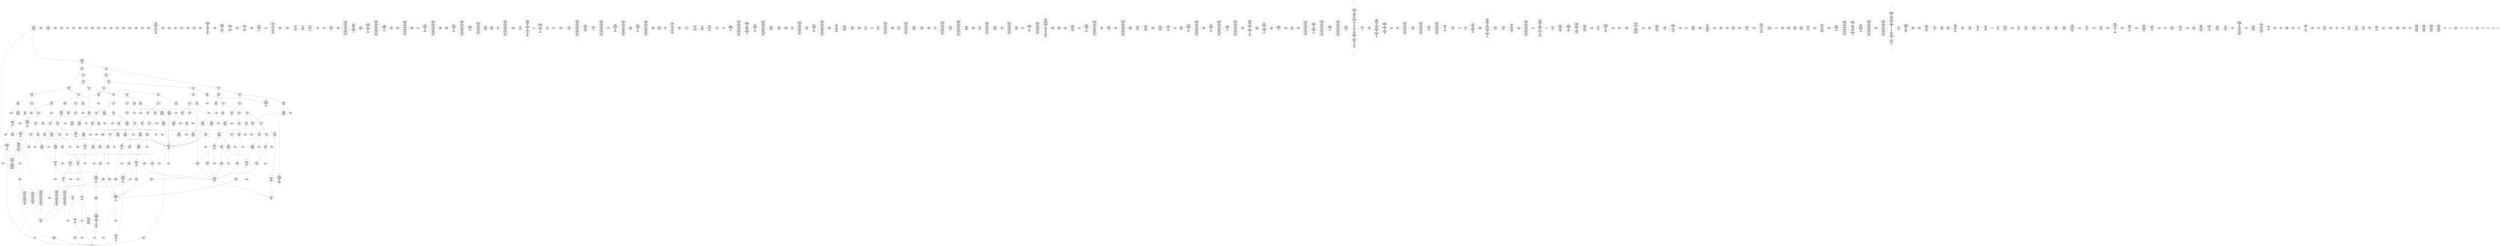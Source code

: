 /* Generated by GvGen v.1.0 (https://www.github.com/stricaud/gvgen) */

digraph G {
compound=true;
   node1 [label="[anywhere]"];
   node2 [label="# 0x0
PUSHX Data
PUSHX Data
MSTORE
PUSHX LogicData
CALLDATASIZE
LT
PUSHX Data
JUMPI
"];
   node3 [label="# 0xd
PUSHX Data
CALLDATALOAD
PUSHX BitData
SHR
PUSHX LogicData
GT
PUSHX Data
JUMPI
"];
   node4 [label="# 0x1e
PUSHX LogicData
GT
PUSHX Data
JUMPI
"];
   node5 [label="# 0x29
PUSHX LogicData
GT
PUSHX Data
JUMPI
"];
   node6 [label="# 0x34
PUSHX LogicData
EQ
PUSHX Data
JUMPI
"];
   node7 [label="# 0x3f
PUSHX LogicData
EQ
PUSHX Data
JUMPI
"];
   node8 [label="# 0x4a
PUSHX LogicData
EQ
PUSHX Data
JUMPI
"];
   node9 [label="# 0x55
PUSHX LogicData
EQ
PUSHX Data
JUMPI
"];
   node10 [label="# 0x60
PUSHX LogicData
EQ
PUSHX Data
JUMPI
"];
   node11 [label="# 0x6b
PUSHX Data
REVERT
"];
   node12 [label="# 0x6f
JUMPDEST
PUSHX LogicData
EQ
PUSHX Data
JUMPI
"];
   node13 [label="# 0x7b
PUSHX LogicData
EQ
PUSHX Data
JUMPI
"];
   node14 [label="# 0x86
PUSHX LogicData
EQ
PUSHX Data
JUMPI
"];
   node15 [label="# 0x91
PUSHX LogicData
EQ
PUSHX Data
JUMPI
"];
   node16 [label="# 0x9c
PUSHX LogicData
EQ
PUSHX Data
JUMPI
"];
   node17 [label="# 0xa7
PUSHX Data
REVERT
"];
   node18 [label="# 0xab
JUMPDEST
PUSHX LogicData
GT
PUSHX Data
JUMPI
"];
   node19 [label="# 0xb7
PUSHX LogicData
EQ
PUSHX Data
JUMPI
"];
   node20 [label="# 0xc2
PUSHX LogicData
EQ
PUSHX Data
JUMPI
"];
   node21 [label="# 0xcd
PUSHX LogicData
EQ
PUSHX Data
JUMPI
"];
   node22 [label="# 0xd8
PUSHX LogicData
EQ
PUSHX Data
JUMPI
"];
   node23 [label="# 0xe3
PUSHX LogicData
EQ
PUSHX Data
JUMPI
"];
   node24 [label="# 0xee
PUSHX Data
REVERT
"];
   node25 [label="# 0xf2
JUMPDEST
PUSHX LogicData
EQ
PUSHX Data
JUMPI
"];
   node26 [label="# 0xfe
PUSHX LogicData
EQ
PUSHX Data
JUMPI
"];
   node27 [label="# 0x109
PUSHX LogicData
EQ
PUSHX Data
JUMPI
"];
   node28 [label="# 0x114
PUSHX LogicData
EQ
PUSHX Data
JUMPI
"];
   node29 [label="# 0x11f
PUSHX LogicData
EQ
PUSHX Data
JUMPI
"];
   node30 [label="# 0x12a
PUSHX Data
REVERT
"];
   node31 [label="# 0x12e
JUMPDEST
PUSHX LogicData
GT
PUSHX Data
JUMPI
"];
   node32 [label="# 0x13a
PUSHX LogicData
GT
PUSHX Data
JUMPI
"];
   node33 [label="# 0x145
PUSHX LogicData
EQ
PUSHX Data
JUMPI
"];
   node34 [label="# 0x150
PUSHX LogicData
EQ
PUSHX Data
JUMPI
"];
   node35 [label="# 0x15b
PUSHX LogicData
EQ
PUSHX Data
JUMPI
"];
   node36 [label="# 0x166
PUSHX LogicData
EQ
PUSHX Data
JUMPI
"];
   node37 [label="# 0x171
PUSHX LogicData
EQ
PUSHX Data
JUMPI
"];
   node38 [label="# 0x17c
PUSHX Data
REVERT
"];
   node39 [label="# 0x180
JUMPDEST
PUSHX LogicData
EQ
PUSHX Data
JUMPI
"];
   node40 [label="# 0x18c
PUSHX LogicData
EQ
PUSHX Data
JUMPI
"];
   node41 [label="# 0x197
PUSHX LogicData
EQ
PUSHX Data
JUMPI
"];
   node42 [label="# 0x1a2
PUSHX LogicData
EQ
PUSHX Data
JUMPI
"];
   node43 [label="# 0x1ad
PUSHX LogicData
EQ
PUSHX Data
JUMPI
"];
   node44 [label="# 0x1b8
PUSHX Data
REVERT
"];
   node45 [label="# 0x1bc
JUMPDEST
PUSHX LogicData
GT
PUSHX Data
JUMPI
"];
   node46 [label="# 0x1c8
PUSHX LogicData
EQ
PUSHX Data
JUMPI
"];
   node47 [label="# 0x1d3
PUSHX LogicData
EQ
PUSHX Data
JUMPI
"];
   node48 [label="# 0x1de
PUSHX LogicData
EQ
PUSHX Data
JUMPI
"];
   node49 [label="# 0x1e9
PUSHX LogicData
EQ
PUSHX Data
JUMPI
"];
   node50 [label="# 0x1f4
PUSHX LogicData
EQ
PUSHX Data
JUMPI
"];
   node51 [label="# 0x1ff
PUSHX Data
REVERT
"];
   node52 [label="# 0x203
JUMPDEST
PUSHX LogicData
EQ
PUSHX Data
JUMPI
"];
   node53 [label="# 0x20f
PUSHX LogicData
EQ
PUSHX Data
JUMPI
"];
   node54 [label="# 0x21a
PUSHX LogicData
EQ
PUSHX Data
JUMPI
"];
   node55 [label="# 0x225
PUSHX LogicData
EQ
PUSHX Data
JUMPI
"];
   node56 [label="# 0x230
PUSHX LogicData
EQ
PUSHX Data
JUMPI
"];
   node57 [label="# 0x23b
JUMPDEST
PUSHX Data
REVERT
"];
   node58 [label="# 0x240
JUMPDEST
CALLVALUE
ISZERO
PUSHX Data
JUMPI
"];
   node59 [label="# 0x248
PUSHX Data
REVERT
"];
   node60 [label="# 0x24c
JUMPDEST
PUSHX Data
PUSHX Data
CALLDATASIZE
PUSHX Data
PUSHX Data
JUMP
"];
   node61 [label="# 0x25b
JUMPDEST
PUSHX Data
JUMP
"];
   node62 [label="# 0x260
JUMPDEST
PUSHX MemData
MLOAD
ISZERO
ISZERO
MSTORE
PUSHX ArithData
ADD
"];
   node63 [label="# 0x26c
JUMPDEST
PUSHX MemData
MLOAD
SUB
RETURN
"];
   node64 [label="# 0x275
JUMPDEST
CALLVALUE
ISZERO
PUSHX Data
JUMPI
"];
   node65 [label="# 0x27d
PUSHX Data
REVERT
"];
   node66 [label="# 0x281
JUMPDEST
PUSHX Data
PUSHX Data
JUMP
"];
   node67 [label="# 0x28a
JUMPDEST
PUSHX MemData
MLOAD
PUSHX Data
PUSHX Data
JUMP
"];
   node68 [label="# 0x297
JUMPDEST
CALLVALUE
ISZERO
PUSHX Data
JUMPI
"];
   node69 [label="# 0x29f
PUSHX Data
REVERT
"];
   node70 [label="# 0x2a3
JUMPDEST
PUSHX Data
PUSHX Data
CALLDATASIZE
PUSHX Data
PUSHX Data
JUMP
"];
   node71 [label="# 0x2b2
JUMPDEST
PUSHX Data
JUMP
"];
   node72 [label="# 0x2b7
JUMPDEST
PUSHX MemData
MLOAD
PUSHX ArithData
PUSHX BitData
PUSHX BitData
SHL
SUB
AND
MSTORE
PUSHX ArithData
ADD
PUSHX Data
JUMP
"];
   node73 [label="# 0x2cf
JUMPDEST
CALLVALUE
ISZERO
PUSHX Data
JUMPI
"];
   node74 [label="# 0x2d7
PUSHX Data
REVERT
"];
   node75 [label="# 0x2db
JUMPDEST
PUSHX Data
PUSHX Data
CALLDATASIZE
PUSHX Data
PUSHX Data
JUMP
"];
   node76 [label="# 0x2ea
JUMPDEST
PUSHX Data
JUMP
"];
   node77 [label="# 0x2ef
JUMPDEST
STOP
"];
   node78 [label="# 0x2f1
JUMPDEST
CALLVALUE
ISZERO
PUSHX Data
JUMPI
"];
   node79 [label="# 0x2f9
PUSHX Data
REVERT
"];
   node80 [label="# 0x2fd
JUMPDEST
PUSHX StorData
SLOAD
"];
   node81 [label="# 0x302
JUMPDEST
PUSHX MemData
MLOAD
MSTORE
PUSHX ArithData
ADD
PUSHX Data
JUMP
"];
   node82 [label="# 0x310
JUMPDEST
CALLVALUE
ISZERO
PUSHX Data
JUMPI
"];
   node83 [label="# 0x318
PUSHX Data
REVERT
"];
   node84 [label="# 0x31c
JUMPDEST
PUSHX Data
PUSHX Data
CALLDATASIZE
PUSHX Data
PUSHX Data
JUMP
"];
   node85 [label="# 0x32b
JUMPDEST
PUSHX Data
JUMP
"];
   node86 [label="# 0x330
JUMPDEST
CALLVALUE
ISZERO
PUSHX Data
JUMPI
"];
   node87 [label="# 0x338
PUSHX Data
REVERT
"];
   node88 [label="# 0x33c
JUMPDEST
PUSHX Data
PUSHX Data
CALLDATASIZE
PUSHX Data
PUSHX Data
JUMP
"];
   node89 [label="# 0x34b
JUMPDEST
PUSHX Data
JUMP
"];
   node90 [label="# 0x350
JUMPDEST
CALLVALUE
ISZERO
PUSHX Data
JUMPI
"];
   node91 [label="# 0x358
PUSHX Data
REVERT
"];
   node92 [label="# 0x35c
JUMPDEST
PUSHX Data
PUSHX Data
CALLDATASIZE
PUSHX Data
PUSHX Data
JUMP
"];
   node93 [label="# 0x36b
JUMPDEST
PUSHX Data
JUMP
"];
   node94 [label="# 0x370
JUMPDEST
CALLVALUE
ISZERO
PUSHX Data
JUMPI
"];
   node95 [label="# 0x378
PUSHX Data
REVERT
"];
   node96 [label="# 0x37c
JUMPDEST
PUSHX Data
PUSHX Data
CALLDATASIZE
PUSHX Data
PUSHX Data
JUMP
"];
   node97 [label="# 0x38b
JUMPDEST
PUSHX Data
JUMP
"];
   node98 [label="# 0x390
JUMPDEST
CALLVALUE
ISZERO
PUSHX Data
JUMPI
"];
   node99 [label="# 0x398
PUSHX Data
REVERT
"];
   node100 [label="# 0x39c
JUMPDEST
PUSHX Data
PUSHX StorData
SLOAD
JUMP
"];
   node101 [label="# 0x3a6
JUMPDEST
CALLVALUE
ISZERO
PUSHX Data
JUMPI
"];
   node102 [label="# 0x3ae
PUSHX Data
REVERT
"];
   node103 [label="# 0x3b2
JUMPDEST
PUSHX Data
PUSHX Data
JUMP
"];
   node104 [label="# 0x3bb
JUMPDEST
CALLVALUE
ISZERO
PUSHX Data
JUMPI
"];
   node105 [label="# 0x3c3
PUSHX Data
REVERT
"];
   node106 [label="# 0x3c7
JUMPDEST
PUSHX Data
PUSHX Data
CALLDATASIZE
PUSHX Data
PUSHX Data
JUMP
"];
   node107 [label="# 0x3d6
JUMPDEST
PUSHX Data
JUMP
"];
   node108 [label="# 0x3db
JUMPDEST
CALLVALUE
ISZERO
PUSHX Data
JUMPI
"];
   node109 [label="# 0x3e3
PUSHX Data
REVERT
"];
   node110 [label="# 0x3e7
JUMPDEST
PUSHX Data
PUSHX StorData
SLOAD
JUMP
"];
   node111 [label="# 0x3f1
JUMPDEST
CALLVALUE
ISZERO
PUSHX Data
JUMPI
"];
   node112 [label="# 0x3f9
PUSHX Data
REVERT
"];
   node113 [label="# 0x3fd
JUMPDEST
PUSHX Data
PUSHX Data
CALLDATASIZE
PUSHX Data
PUSHX Data
JUMP
"];
   node114 [label="# 0x40c
JUMPDEST
PUSHX Data
JUMP
"];
   node115 [label="# 0x411
JUMPDEST
CALLVALUE
ISZERO
PUSHX Data
JUMPI
"];
   node116 [label="# 0x419
PUSHX Data
REVERT
"];
   node117 [label="# 0x41d
JUMPDEST
PUSHX Data
PUSHX Data
CALLDATASIZE
PUSHX Data
PUSHX Data
JUMP
"];
   node118 [label="# 0x42c
JUMPDEST
PUSHX Data
JUMP
"];
   node119 [label="# 0x431
JUMPDEST
CALLVALUE
ISZERO
PUSHX Data
JUMPI
"];
   node120 [label="# 0x439
PUSHX Data
REVERT
"];
   node121 [label="# 0x43d
JUMPDEST
PUSHX Data
PUSHX Data
CALLDATASIZE
PUSHX Data
PUSHX Data
JUMP
"];
   node122 [label="# 0x44c
JUMPDEST
PUSHX Data
JUMP
"];
   node123 [label="# 0x451
JUMPDEST
CALLVALUE
ISZERO
PUSHX Data
JUMPI
"];
   node124 [label="# 0x459
PUSHX Data
REVERT
"];
   node125 [label="# 0x45d
JUMPDEST
PUSHX Data
PUSHX Data
CALLDATASIZE
PUSHX Data
PUSHX Data
JUMP
"];
   node126 [label="# 0x46c
JUMPDEST
PUSHX Data
JUMP
"];
   node127 [label="# 0x471
JUMPDEST
CALLVALUE
ISZERO
PUSHX Data
JUMPI
"];
   node128 [label="# 0x479
PUSHX Data
REVERT
"];
   node129 [label="# 0x47d
JUMPDEST
PUSHX Data
PUSHX Data
JUMP
"];
   node130 [label="# 0x486
JUMPDEST
CALLVALUE
ISZERO
PUSHX Data
JUMPI
"];
   node131 [label="# 0x48e
PUSHX Data
REVERT
"];
   node132 [label="# 0x492
JUMPDEST
PUSHX Data
PUSHX Data
CALLDATASIZE
PUSHX Data
PUSHX Data
JUMP
"];
   node133 [label="# 0x4a1
JUMPDEST
PUSHX Data
JUMP
"];
   node134 [label="# 0x4a6
JUMPDEST
CALLVALUE
ISZERO
PUSHX Data
JUMPI
"];
   node135 [label="# 0x4ae
PUSHX Data
REVERT
"];
   node136 [label="# 0x4b2
JUMPDEST
PUSHX Data
PUSHX Data
JUMP
"];
   node137 [label="# 0x4bb
JUMPDEST
CALLVALUE
ISZERO
PUSHX Data
JUMPI
"];
   node138 [label="# 0x4c3
PUSHX Data
REVERT
"];
   node139 [label="# 0x4c7
JUMPDEST
PUSHX Data
PUSHX Data
JUMP
"];
   node140 [label="# 0x4d0
JUMPDEST
CALLVALUE
ISZERO
PUSHX Data
JUMPI
"];
   node141 [label="# 0x4d8
PUSHX Data
REVERT
"];
   node142 [label="# 0x4dc
JUMPDEST
PUSHX StorData
SLOAD
PUSHX ArithData
PUSHX BitData
PUSHX BitData
SHL
SUB
AND
PUSHX Data
JUMP
"];
   node143 [label="# 0x4ee
JUMPDEST
CALLVALUE
ISZERO
PUSHX Data
JUMPI
"];
   node144 [label="# 0x4f6
PUSHX Data
REVERT
"];
   node145 [label="# 0x4fa
JUMPDEST
PUSHX Data
PUSHX Data
CALLDATASIZE
PUSHX Data
PUSHX Data
JUMP
"];
   node146 [label="# 0x509
JUMPDEST
PUSHX Data
JUMP
"];
   node147 [label="# 0x50e
JUMPDEST
CALLVALUE
ISZERO
PUSHX Data
JUMPI
"];
   node148 [label="# 0x516
PUSHX Data
REVERT
"];
   node149 [label="# 0x51a
JUMPDEST
PUSHX Data
PUSHX Data
CALLDATASIZE
PUSHX Data
PUSHX Data
JUMP
"];
   node150 [label="# 0x529
JUMPDEST
PUSHX Data
JUMP
"];
   node151 [label="# 0x52e
JUMPDEST
CALLVALUE
ISZERO
PUSHX Data
JUMPI
"];
   node152 [label="# 0x536
PUSHX Data
REVERT
"];
   node153 [label="# 0x53a
JUMPDEST
PUSHX Data
PUSHX Data
CALLDATASIZE
PUSHX Data
PUSHX Data
JUMP
"];
   node154 [label="# 0x549
JUMPDEST
PUSHX Data
JUMP
"];
   node155 [label="# 0x54e
JUMPDEST
PUSHX Data
MLOAD
MLOAD
PUSHX ArithData
PUSHX BitData
PUSHX BitData
SHL
SUB
AND
MSTORE
PUSHX ArithData
ADD
MLOAD
PUSHX BitData
AND
ADD
MSTORE
ADD
PUSHX Data
JUMP
"];
   node156 [label="# 0x57c
JUMPDEST
CALLVALUE
ISZERO
PUSHX Data
JUMPI
"];
   node157 [label="# 0x584
PUSHX Data
REVERT
"];
   node158 [label="# 0x588
JUMPDEST
PUSHX Data
PUSHX Data
JUMP
"];
   node159 [label="# 0x591
JUMPDEST
CALLVALUE
ISZERO
PUSHX Data
JUMPI
"];
   node160 [label="# 0x599
PUSHX Data
REVERT
"];
   node161 [label="# 0x59d
JUMPDEST
PUSHX Data
PUSHX StorData
SLOAD
JUMP
"];
   node162 [label="# 0x5a7
JUMPDEST
PUSHX Data
PUSHX Data
CALLDATASIZE
PUSHX Data
PUSHX Data
JUMP
"];
   node163 [label="# 0x5b5
JUMPDEST
PUSHX Data
JUMP
"];
   node164 [label="# 0x5ba
JUMPDEST
CALLVALUE
ISZERO
PUSHX Data
JUMPI
"];
   node165 [label="# 0x5c2
PUSHX Data
REVERT
"];
   node166 [label="# 0x5c6
JUMPDEST
PUSHX Data
PUSHX Data
CALLDATASIZE
PUSHX Data
PUSHX Data
JUMP
"];
   node167 [label="# 0x5d5
JUMPDEST
PUSHX Data
JUMP
"];
   node168 [label="# 0x5da
JUMPDEST
CALLVALUE
ISZERO
PUSHX Data
JUMPI
"];
   node169 [label="# 0x5e2
PUSHX Data
REVERT
"];
   node170 [label="# 0x5e6
JUMPDEST
PUSHX Data
PUSHX Data
CALLDATASIZE
PUSHX Data
PUSHX Data
JUMP
"];
   node171 [label="# 0x5f5
JUMPDEST
PUSHX Data
JUMP
"];
   node172 [label="# 0x5fa
JUMPDEST
CALLVALUE
ISZERO
PUSHX Data
JUMPI
"];
   node173 [label="# 0x602
PUSHX Data
REVERT
"];
   node174 [label="# 0x606
JUMPDEST
PUSHX Data
PUSHX Data
CALLDATASIZE
PUSHX Data
PUSHX Data
JUMP
"];
   node175 [label="# 0x615
JUMPDEST
PUSHX Data
JUMP
"];
   node176 [label="# 0x61a
JUMPDEST
CALLVALUE
ISZERO
PUSHX Data
JUMPI
"];
   node177 [label="# 0x622
PUSHX Data
REVERT
"];
   node178 [label="# 0x626
JUMPDEST
PUSHX Data
PUSHX Data
CALLDATASIZE
PUSHX Data
PUSHX Data
JUMP
"];
   node179 [label="# 0x635
JUMPDEST
PUSHX Data
JUMP
"];
   node180 [label="# 0x63a
JUMPDEST
CALLVALUE
ISZERO
PUSHX Data
JUMPI
"];
   node181 [label="# 0x642
PUSHX Data
REVERT
"];
   node182 [label="# 0x646
JUMPDEST
PUSHX StorData
SLOAD
PUSHX Data
PUSHX BitData
AND
JUMP
"];
   node183 [label="# 0x654
JUMPDEST
CALLVALUE
ISZERO
PUSHX Data
JUMPI
"];
   node184 [label="# 0x65c
PUSHX Data
REVERT
"];
   node185 [label="# 0x660
JUMPDEST
PUSHX Data
PUSHX StorData
SLOAD
JUMP
"];
   node186 [label="# 0x66a
JUMPDEST
CALLVALUE
ISZERO
PUSHX Data
JUMPI
"];
   node187 [label="# 0x672
PUSHX Data
REVERT
"];
   node188 [label="# 0x676
JUMPDEST
PUSHX Data
PUSHX StorData
SLOAD
JUMP
"];
   node189 [label="# 0x680
JUMPDEST
CALLVALUE
ISZERO
PUSHX Data
JUMPI
"];
   node190 [label="# 0x688
PUSHX Data
REVERT
"];
   node191 [label="# 0x68c
JUMPDEST
PUSHX Data
PUSHX Data
CALLDATASIZE
PUSHX Data
PUSHX Data
JUMP
"];
   node192 [label="# 0x69b
JUMPDEST
PUSHX Data
JUMP
"];
   node193 [label="# 0x6a0
JUMPDEST
CALLVALUE
ISZERO
PUSHX Data
JUMPI
"];
   node194 [label="# 0x6a8
PUSHX Data
REVERT
"];
   node195 [label="# 0x6ac
JUMPDEST
PUSHX Data
PUSHX Data
CALLDATASIZE
PUSHX Data
PUSHX Data
JUMP
"];
   node196 [label="# 0x6bb
JUMPDEST
PUSHX Data
JUMP
"];
   node197 [label="# 0x6c0
JUMPDEST
CALLVALUE
ISZERO
PUSHX Data
JUMPI
"];
   node198 [label="# 0x6c8
PUSHX Data
REVERT
"];
   node199 [label="# 0x6cc
JUMPDEST
PUSHX Data
PUSHX Data
CALLDATASIZE
PUSHX Data
PUSHX Data
JUMP
"];
   node200 [label="# 0x6db
JUMPDEST
PUSHX ArithData
PUSHX BitData
PUSHX BitData
SHL
SUB
AND
PUSHX Data
MSTORE
PUSHX Data
PUSHX Data
MSTORE
PUSHX Data
SHA3
AND
MSTORE
MSTORE
SHA3
SLOAD
PUSHX BitData
AND
JUMP
"];
   node201 [label="# 0x709
JUMPDEST
CALLVALUE
ISZERO
PUSHX Data
JUMPI
"];
   node202 [label="# 0x711
PUSHX Data
REVERT
"];
   node203 [label="# 0x715
JUMPDEST
PUSHX Data
PUSHX Data
CALLDATASIZE
PUSHX Data
PUSHX Data
JUMP
"];
   node204 [label="# 0x724
JUMPDEST
PUSHX Data
JUMP
"];
   node205 [label="# 0x729
JUMPDEST
CALLVALUE
ISZERO
PUSHX Data
JUMPI
"];
   node206 [label="# 0x731
PUSHX Data
REVERT
"];
   node207 [label="# 0x735
JUMPDEST
PUSHX Data
PUSHX StorData
SLOAD
JUMP
"];
   node208 [label="# 0x73f
JUMPDEST
PUSHX Data
PUSHX ArithData
PUSHX BitData
PUSHX BitData
SHL
SUB
NOT
AND
PUSHX BitData
PUSHX BitData
SHL
EQ
PUSHX Data
JUMPI
"];
   node209 [label="# 0x75b
PUSHX ArithData
PUSHX BitData
PUSHX BitData
SHL
SUB
NOT
AND
PUSHX BitData
PUSHX BitData
SHL
EQ
"];
   node210 [label="# 0x770
JUMPDEST
PUSHX Data
JUMPI
"];
   node211 [label="# 0x776
PUSHX ArithData
PUSHX BitData
PUSHX BitData
SHL
SUB
NOT
AND
PUSHX BitData
PUSHX BitData
SHL
EQ
"];
   node212 [label="# 0x78b
JUMPDEST
PUSHX Data
JUMPI
"];
   node213 [label="# 0x791
PUSHX BitData
PUSHX BitData
SHL
PUSHX ArithData
PUSHX BitData
PUSHX BitData
SHL
SUB
NOT
AND
EQ
"];
   node214 [label="# 0x7a6
JUMPDEST
JUMP
"];
   node215 [label="# 0x7ac
JUMPDEST
PUSHX Data
PUSHX StorData
SLOAD
PUSHX Data
PUSHX Data
JUMP
"];
   node216 [label="# 0x7bb
JUMPDEST
PUSHX ArithData
ADD
PUSHX ArithData
DIV
MUL
PUSHX ArithData
ADD
PUSHX MemData
MLOAD
ADD
PUSHX Data
MSTORE
MSTORE
PUSHX ArithData
ADD
SLOAD
PUSHX Data
PUSHX Data
JUMP
"];
   node217 [label="# 0x7e7
JUMPDEST
ISZERO
PUSHX Data
JUMPI
"];
   node218 [label="# 0x7ee
PUSHX LogicData
LT
PUSHX Data
JUMPI
"];
   node219 [label="# 0x7f6
PUSHX ArithData
SLOAD
DIV
MUL
MSTORE
PUSHX ArithData
ADD
PUSHX Data
JUMP
"];
   node220 [label="# 0x809
JUMPDEST
ADD
PUSHX Data
MSTORE
PUSHX Data
PUSHX Data
SHA3
"];
   node221 [label="# 0x817
JUMPDEST
SLOAD
MSTORE
PUSHX ArithData
ADD
PUSHX ArithData
ADD
GT
PUSHX Data
JUMPI
"];
   node222 [label="# 0x82b
SUB
PUSHX BitData
AND
ADD
"];
   node223 [label="# 0x834
JUMPDEST
JUMP
"];
   node224 [label="# 0x83e
JUMPDEST
PUSHX Data
PUSHX Data
PUSHX StorData
SLOAD
GT
JUMP
"];
   node225 [label="# 0x84b
JUMPDEST
PUSHX Data
JUMPI
"];
   node226 [label="# 0x850
PUSHX MemData
MLOAD
PUSHX BitData
PUSHX BitData
SHL
MSTORE
PUSHX Data
PUSHX ArithData
ADD
MSTORE
PUSHX Data
PUSHX ArithData
ADD
MSTORE
PUSHX Data
PUSHX ArithData
ADD
MSTORE
PUSHX BitData
PUSHX BitData
SHL
PUSHX ArithData
ADD
MSTORE
PUSHX ArithData
ADD
"];
   node227 [label="# 0x8a9
JUMPDEST
PUSHX MemData
MLOAD
SUB
REVERT
"];
   node228 [label="# 0x8b2
JUMPDEST
PUSHX Data
MSTORE
PUSHX Data
PUSHX Data
MSTORE
PUSHX Data
SHA3
SLOAD
PUSHX ArithData
PUSHX BitData
PUSHX BitData
SHL
SUB
AND
JUMP
"];
   node229 [label="# 0x8ce
JUMPDEST
PUSHX Data
PUSHX Data
PUSHX Data
JUMP
"];
   node230 [label="# 0x8d9
JUMPDEST
PUSHX ArithData
PUSHX BitData
PUSHX BitData
SHL
SUB
AND
PUSHX ArithData
PUSHX BitData
PUSHX BitData
SHL
SUB
AND
EQ
ISZERO
PUSHX Data
JUMPI
"];
   node231 [label="# 0x8f6
PUSHX MemData
MLOAD
PUSHX BitData
PUSHX BitData
SHL
MSTORE
PUSHX Data
PUSHX ArithData
ADD
MSTORE
PUSHX Data
PUSHX ArithData
ADD
MSTORE
PUSHX Data
PUSHX ArithData
ADD
MSTORE
PUSHX BitData
PUSHX BitData
SHL
PUSHX ArithData
ADD
MSTORE
PUSHX ArithData
ADD
PUSHX Data
JUMP
"];
   node232 [label="# 0x948
JUMPDEST
CALLER
PUSHX ArithData
PUSHX BitData
PUSHX BitData
SHL
SUB
AND
EQ
PUSHX Data
JUMPI
"];
   node233 [label="# 0x95a
PUSHX Data
CALLER
PUSHX Data
JUMP
"];
   node234 [label="# 0x964
JUMPDEST
PUSHX Data
JUMPI
"];
   node235 [label="# 0x969
PUSHX MemData
MLOAD
PUSHX BitData
PUSHX BitData
SHL
MSTORE
PUSHX Data
PUSHX ArithData
ADD
MSTORE
PUSHX Data
PUSHX ArithData
ADD
MSTORE
PUSHX Data
PUSHX ArithData
ADD
MSTORE
PUSHX Data
PUSHX ArithData
ADD
MSTORE
PUSHX ArithData
ADD
PUSHX Data
JUMP
"];
   node236 [label="# 0x9d6
JUMPDEST
PUSHX Data
PUSHX Data
JUMP
"];
   node237 [label="# 0x9e1
JUMPDEST
JUMP
"];
   node238 [label="# 0x9e6
JUMPDEST
PUSHX StorData
SLOAD
PUSHX ArithData
PUSHX BitData
PUSHX BitData
SHL
SUB
AND
CALLER
EQ
PUSHX Data
JUMPI
"];
   node239 [label="# 0x9f9
PUSHX MemData
MLOAD
PUSHX BitData
PUSHX BitData
SHL
MSTORE
PUSHX Data
PUSHX ArithData
ADD
MSTORE
PUSHX ArithData
ADD
MSTORE
PUSHX MemData
MLOAD
PUSHX Data
PUSHX Data
CODECOPY
MLOAD
MSTORE
PUSHX ArithData
ADD
MSTORE
PUSHX ArithData
ADD
PUSHX Data
JUMP
"];
   node240 [label="# 0xa2e
JUMPDEST
PUSHX Data
SSTORE
JUMP
"];
   node241 [label="# 0xa33
JUMPDEST
PUSHX Data
PUSHX Data
JUMP
"];
   node242 [label="# 0xa3e
JUMPDEST
PUSHX StorData
SLOAD
PUSHX ArithData
PUSHX BitData
PUSHX BitData
SHL
SUB
AND
CALLER
EQ
PUSHX Data
JUMPI
"];
   node243 [label="# 0xa51
PUSHX MemData
MLOAD
PUSHX BitData
PUSHX BitData
SHL
MSTORE
PUSHX Data
PUSHX ArithData
ADD
MSTORE
PUSHX ArithData
ADD
MSTORE
PUSHX MemData
MLOAD
PUSHX Data
PUSHX Data
CODECOPY
MLOAD
MSTORE
PUSHX ArithData
ADD
MSTORE
PUSHX ArithData
ADD
PUSHX Data
JUMP
"];
   node244 [label="# 0xa86
JUMPDEST
PUSHX LogicData
PUSHX StorData
SLOAD
EQ
ISZERO
PUSHX Data
JUMPI
"];
   node245 [label="# 0xa92
PUSHX MemData
MLOAD
PUSHX BitData
PUSHX BitData
SHL
MSTORE
PUSHX Data
PUSHX ArithData
ADD
MSTORE
PUSHX Data
PUSHX ArithData
ADD
MSTORE
PUSHX Data
PUSHX ArithData
ADD
MSTORE
PUSHX ArithData
ADD
PUSHX Data
JUMP
"];
   node246 [label="# 0xad9
JUMPDEST
PUSHX Data
PUSHX Data
SSTORE
PUSHX Data
PUSHX Data
JUMP
"];
   node247 [label="# 0xae7
JUMPDEST
PUSHX Data
PUSHX Data
SSTORE
JUMP
"];
   node248 [label="# 0xaef
JUMPDEST
PUSHX Data
PUSHX Data
PUSHX Data
JUMP
"];
   node249 [label="# 0xafa
JUMPDEST
LT
PUSHX Data
JUMPI
"];
   node250 [label="# 0xb01
PUSHX MemData
MLOAD
PUSHX BitData
PUSHX BitData
SHL
MSTORE
PUSHX Data
PUSHX ArithData
ADD
MSTORE
PUSHX Data
PUSHX ArithData
ADD
MSTORE
PUSHX Data
PUSHX ArithData
ADD
MSTORE
PUSHX BitData
PUSHX BitData
SHL
PUSHX ArithData
ADD
MSTORE
PUSHX ArithData
ADD
PUSHX Data
JUMP
"];
   node251 [label="# 0xb53
JUMPDEST
PUSHX StorData
SLOAD
"];
   node252 [label="# 0xb5b
JUMPDEST
LT
ISZERO
PUSHX Data
JUMPI
"];
   node253 [label="# 0xb64
PUSHX Data
MSTORE
PUSHX Data
PUSHX ArithData
MSTORE
PUSHX Data
SHA3
MLOAD
ADD
MSTORE
SLOAD
PUSHX ArithData
PUSHX BitData
PUSHX BitData
SHL
SUB
AND
MSTORE
PUSHX BitData
PUSHX BitData
SHL
DIV
PUSHX BitData
AND
ADD
MSTORE
ISZERO
PUSHX Data
JUMPI
"];
   node254 [label="# 0xbaa
MLOAD
"];
   node255 [label="# 0xbae
JUMPDEST
PUSHX ArithData
PUSHX BitData
PUSHX BitData
SHL
SUB
AND
PUSHX ArithData
PUSHX BitData
PUSHX BitData
SHL
SUB
AND
EQ
ISZERO
PUSHX Data
JUMPI
"];
   node256 [label="# 0xbc9
EQ
ISZERO
PUSHX Data
JUMPI
"];
   node257 [label="# 0xbd1
PUSHX Data
JUMP
"];
   node258 [label="# 0xbdc
JUMPDEST
PUSHX ArithData
ADD
"];
   node259 [label="# 0xbe3
JUMPDEST
PUSHX ArithData
ADD
PUSHX Data
JUMP
"];
   node260 [label="# 0xbec
JUMPDEST
PUSHX MemData
MLOAD
PUSHX BitData
PUSHX BitData
SHL
MSTORE
PUSHX Data
PUSHX ArithData
ADD
MSTORE
PUSHX Data
PUSHX ArithData
ADD
MSTORE
PUSHX Data
PUSHX ArithData
ADD
MSTORE
PUSHX BitData
PUSHX BitData
SHL
PUSHX ArithData
ADD
MSTORE
PUSHX ArithData
ADD
PUSHX Data
JUMP
"];
   node261 [label="# 0xc4c
JUMPDEST
PUSHX StorData
SLOAD
PUSHX ArithData
PUSHX BitData
PUSHX BitData
SHL
SUB
AND
CALLER
EQ
PUSHX Data
JUMPI
"];
   node262 [label="# 0xc5f
PUSHX MemData
MLOAD
PUSHX BitData
PUSHX BitData
SHL
MSTORE
PUSHX Data
PUSHX ArithData
ADD
MSTORE
PUSHX ArithData
ADD
MSTORE
PUSHX MemData
MLOAD
PUSHX Data
PUSHX Data
CODECOPY
MLOAD
MSTORE
PUSHX ArithData
ADD
MSTORE
PUSHX ArithData
ADD
PUSHX Data
JUMP
"];
   node263 [label="# 0xc94
JUMPDEST
PUSHX LogicData
PUSHX StorData
SLOAD
EQ
ISZERO
PUSHX Data
JUMPI
"];
   node264 [label="# 0xca0
PUSHX MemData
MLOAD
PUSHX BitData
PUSHX BitData
SHL
MSTORE
PUSHX Data
PUSHX ArithData
ADD
MSTORE
PUSHX Data
PUSHX ArithData
ADD
MSTORE
PUSHX Data
PUSHX ArithData
ADD
MSTORE
PUSHX ArithData
ADD
PUSHX Data
JUMP
"];
   node265 [label="# 0xce7
JUMPDEST
PUSHX Data
PUSHX Data
SSTORE
PUSHX MemData
MLOAD
PUSHX Data
CALLER
SELFBALANCE
GAS
CALL
RETURNDATASIZE
PUSHX LogicData
EQ
PUSHX Data
JUMPI
"];
   node266 [label="# 0xd0d
PUSHX MemData
MLOAD
PUSHX BitData
NOT
PUSHX ArithData
RETURNDATASIZE
ADD
AND
ADD
PUSHX Data
MSTORE
RETURNDATASIZE
MSTORE
RETURNDATASIZE
PUSHX Data
PUSHX ArithData
ADD
RETURNDATACOPY
PUSHX Data
JUMP
"];
   node267 [label="# 0xd2e
JUMPDEST
PUSHX Data
"];
   node268 [label="# 0xd33
JUMPDEST
PUSHX Data
JUMPI
"];
   node269 [label="# 0xd3d
PUSHX MemData
MLOAD
PUSHX BitData
PUSHX BitData
SHL
MSTORE
PUSHX Data
PUSHX ArithData
ADD
MSTORE
PUSHX Data
PUSHX ArithData
ADD
MSTORE
PUSHX BitData
PUSHX BitData
SHL
PUSHX ArithData
ADD
MSTORE
PUSHX ArithData
ADD
PUSHX Data
JUMP
"];
   node270 [label="# 0xd77
JUMPDEST
PUSHX Data
PUSHX MemData
MLOAD
PUSHX ArithData
ADD
PUSHX Data
MSTORE
PUSHX Data
MSTORE
PUSHX Data
JUMP
"];
   node271 [label="# 0xd92
JUMPDEST
PUSHX StorData
SLOAD
LT
PUSHX Data
JUMPI
"];
   node272 [label="# 0xd9d
PUSHX MemData
MLOAD
PUSHX BitData
PUSHX BitData
SHL
MSTORE
PUSHX Data
PUSHX ArithData
ADD
MSTORE
PUSHX Data
PUSHX ArithData
ADD
MSTORE
PUSHX Data
PUSHX ArithData
ADD
MSTORE
PUSHX BitData
PUSHX BitData
SHL
PUSHX ArithData
ADD
MSTORE
PUSHX ArithData
ADD
PUSHX Data
JUMP
"];
   node273 [label="# 0xdf0
JUMPDEST
JUMP
"];
   node274 [label="# 0xdf4
JUMPDEST
PUSHX StorData
SLOAD
PUSHX ArithData
PUSHX BitData
PUSHX BitData
SHL
SUB
AND
CALLER
EQ
PUSHX Data
JUMPI
"];
   node275 [label="# 0xe07
PUSHX MemData
MLOAD
PUSHX BitData
PUSHX BitData
SHL
MSTORE
PUSHX Data
PUSHX ArithData
ADD
MSTORE
PUSHX ArithData
ADD
MSTORE
PUSHX MemData
MLOAD
PUSHX Data
PUSHX Data
CODECOPY
MLOAD
MSTORE
PUSHX ArithData
ADD
MSTORE
PUSHX ArithData
ADD
PUSHX Data
JUMP
"];
   node276 [label="# 0xe3c
JUMPDEST
PUSHX Data
PUSHX Data
PUSHX Data
JUMP
"];
   node277 [label="# 0xe48
JUMPDEST
PUSHX StorData
SLOAD
PUSHX ArithData
PUSHX BitData
PUSHX BitData
SHL
SUB
AND
CALLER
EQ
PUSHX Data
JUMPI
"];
   node278 [label="# 0xe5b
PUSHX MemData
MLOAD
PUSHX BitData
PUSHX BitData
SHL
MSTORE
PUSHX Data
PUSHX ArithData
ADD
MSTORE
PUSHX ArithData
ADD
MSTORE
PUSHX MemData
MLOAD
PUSHX Data
PUSHX Data
CODECOPY
MLOAD
MSTORE
PUSHX ArithData
ADD
MSTORE
PUSHX ArithData
ADD
PUSHX Data
JUMP
"];
   node279 [label="# 0xe90
JUMPDEST
PUSHX Data
SSTORE
JUMP
"];
   node280 [label="# 0xe95
JUMPDEST
PUSHX Data
PUSHX Data
PUSHX Data
JUMP
"];
   node281 [label="# 0xea0
JUMPDEST
MLOAD
JUMP
"];
   node282 [label="# 0xea7
JUMPDEST
PUSHX StorData
SLOAD
PUSHX Data
PUSHX Data
JUMP
"];
   node283 [label="# 0xeb4
JUMPDEST
PUSHX ArithData
ADD
PUSHX ArithData
DIV
MUL
PUSHX ArithData
ADD
PUSHX MemData
MLOAD
ADD
PUSHX Data
MSTORE
MSTORE
PUSHX ArithData
ADD
SLOAD
PUSHX Data
PUSHX Data
JUMP
"];
   node284 [label="# 0xee0
JUMPDEST
ISZERO
PUSHX Data
JUMPI
"];
   node285 [label="# 0xee7
PUSHX LogicData
LT
PUSHX Data
JUMPI
"];
   node286 [label="# 0xeef
PUSHX ArithData
SLOAD
DIV
MUL
MSTORE
PUSHX ArithData
ADD
PUSHX Data
JUMP
"];
   node287 [label="# 0xf02
JUMPDEST
ADD
PUSHX Data
MSTORE
PUSHX Data
PUSHX Data
SHA3
"];
   node288 [label="# 0xf10
JUMPDEST
SLOAD
MSTORE
PUSHX ArithData
ADD
PUSHX ArithData
ADD
GT
PUSHX Data
JUMPI
"];
   node289 [label="# 0xf24
SUB
PUSHX BitData
AND
ADD
"];
   node290 [label="# 0xf2d
JUMPDEST
JUMP
"];
   node291 [label="# 0xf35
JUMPDEST
PUSHX Data
PUSHX ArithData
PUSHX BitData
PUSHX BitData
SHL
SUB
AND
PUSHX Data
JUMPI
"];
   node292 [label="# 0xf46
PUSHX MemData
MLOAD
PUSHX BitData
PUSHX BitData
SHL
MSTORE
PUSHX Data
PUSHX ArithData
ADD
MSTORE
PUSHX Data
PUSHX ArithData
ADD
MSTORE
PUSHX Data
PUSHX ArithData
ADD
MSTORE
PUSHX BitData
PUSHX BitData
SHL
PUSHX ArithData
ADD
MSTORE
PUSHX ArithData
ADD
PUSHX Data
JUMP
"];
   node293 [label="# 0xfa1
JUMPDEST
PUSHX ArithData
PUSHX BitData
PUSHX BitData
SHL
SUB
AND
PUSHX Data
MSTORE
PUSHX Data
PUSHX Data
MSTORE
PUSHX Data
SHA3
SLOAD
PUSHX ArithData
PUSHX BitData
PUSHX BitData
SHL
SUB
AND
JUMP
"];
   node294 [label="# 0xfc6
JUMPDEST
PUSHX StorData
SLOAD
PUSHX ArithData
PUSHX BitData
PUSHX BitData
SHL
SUB
AND
CALLER
EQ
PUSHX Data
JUMPI
"];
   node295 [label="# 0xfd9
PUSHX MemData
MLOAD
PUSHX BitData
PUSHX BitData
SHL
MSTORE
PUSHX Data
PUSHX ArithData
ADD
MSTORE
PUSHX ArithData
ADD
MSTORE
PUSHX MemData
MLOAD
PUSHX Data
PUSHX Data
CODECOPY
MLOAD
MSTORE
PUSHX ArithData
ADD
MSTORE
PUSHX ArithData
ADD
PUSHX Data
JUMP
"];
   node296 [label="# 0x100e
JUMPDEST
PUSHX Data
PUSHX Data
PUSHX Data
JUMP
"];
   node297 [label="# 0x1018
JUMPDEST
JUMP
"];
   node298 [label="# 0x101a
JUMPDEST
PUSHX StorData
SLOAD
PUSHX ArithData
PUSHX BitData
PUSHX BitData
SHL
SUB
AND
CALLER
EQ
PUSHX Data
JUMPI
"];
   node299 [label="# 0x102d
PUSHX MemData
MLOAD
PUSHX BitData
PUSHX BitData
SHL
MSTORE
PUSHX Data
PUSHX ArithData
ADD
MSTORE
PUSHX ArithData
ADD
MSTORE
PUSHX MemData
MLOAD
PUSHX Data
PUSHX Data
CODECOPY
MLOAD
MSTORE
PUSHX ArithData
ADD
MSTORE
PUSHX ArithData
ADD
PUSHX Data
JUMP
"];
   node300 [label="# 0x1062
JUMPDEST
PUSHX StorData
SLOAD
PUSHX BitData
NOT
AND
PUSHX BitData
AND
ISZERO
OR
SSTORE
JUMP
"];
   node301 [label="# 0x1076
JUMPDEST
PUSHX StorData
SLOAD
PUSHX ArithData
PUSHX BitData
PUSHX BitData
SHL
SUB
AND
CALLER
EQ
PUSHX Data
JUMPI
"];
   node302 [label="# 0x1089
PUSHX MemData
MLOAD
PUSHX BitData
PUSHX BitData
SHL
MSTORE
PUSHX Data
PUSHX ArithData
ADD
MSTORE
PUSHX ArithData
ADD
MSTORE
PUSHX MemData
MLOAD
PUSHX Data
PUSHX Data
CODECOPY
MLOAD
MSTORE
PUSHX ArithData
ADD
MSTORE
PUSHX ArithData
ADD
PUSHX Data
JUMP
"];
   node303 [label="# 0x10be
JUMPDEST
PUSHX StorData
SLOAD
PUSHX Data
PUSHX Data
PUSHX Data
JUMP
"];
   node304 [label="# 0x10cc
JUMPDEST
PUSHX Data
PUSHX StorData
SLOAD
JUMP
"];
   node305 [label="# 0x10d6
JUMPDEST
PUSHX Data
PUSHX Data
JUMP
"];
   node306 [label="# 0x10e0
JUMPDEST
LT
PUSHX Data
JUMPI
"];
   node307 [label="# 0x10e6
PUSHX MemData
MLOAD
PUSHX BitData
PUSHX BitData
SHL
MSTORE
PUSHX Data
PUSHX ArithData
ADD
MSTORE
PUSHX Data
PUSHX ArithData
ADD
MSTORE
PUSHX BitData
PUSHX BitData
SHL
PUSHX ArithData
ADD
MSTORE
PUSHX ArithData
ADD
PUSHX Data
JUMP
"];
   node308 [label="# 0x1119
JUMPDEST
PUSHX Data
CALLER
PUSHX Data
JUMP
"];
   node309 [label="# 0x1123
JUMPDEST
JUMP
"];
   node310 [label="# 0x1126
JUMPDEST
PUSHX StorData
SLOAD
PUSHX ArithData
PUSHX BitData
PUSHX BitData
SHL
SUB
AND
CALLER
EQ
PUSHX Data
JUMPI
"];
   node311 [label="# 0x1139
PUSHX MemData
MLOAD
PUSHX BitData
PUSHX BitData
SHL
MSTORE
PUSHX Data
PUSHX ArithData
ADD
MSTORE
PUSHX ArithData
ADD
MSTORE
PUSHX MemData
MLOAD
PUSHX Data
PUSHX Data
CODECOPY
MLOAD
MSTORE
PUSHX ArithData
ADD
MSTORE
PUSHX ArithData
ADD
PUSHX Data
JUMP
"];
   node312 [label="# 0x116e
JUMPDEST
PUSHX Data
SSTORE
JUMP
"];
   node313 [label="# 0x1173
JUMPDEST
PUSHX Data
MLOAD
ADD
MSTORE
PUSHX Data
MSTORE
PUSHX ArithData
ADD
MSTORE
PUSHX Data
PUSHX Data
JUMP
"];
   node314 [label="# 0x1190
JUMPDEST
PUSHX Data
PUSHX StorData
SLOAD
PUSHX Data
PUSHX Data
JUMP
"];
   node315 [label="# 0x119f
JUMPDEST
PUSHX StorData
SLOAD
PUSHX StorData
SLOAD
PUSHX Data
PUSHX Data
PUSHX Data
JUMP
"];
   node316 [label="# 0x11b0
JUMPDEST
PUSHX Data
PUSHX StorData
SLOAD
JUMP
"];
   node317 [label="# 0x11ba
JUMPDEST
PUSHX Data
PUSHX Data
JUMP
"];
   node318 [label="# 0x11c4
JUMPDEST
LT
ISZERO
PUSHX Data
JUMPI
"];
   node319 [label="# 0x11cb
PUSHX Data
"];
   node320 [label="# 0x11ce
JUMPDEST
CALLER
ORIGIN
EQ
PUSHX Data
JUMPI
"];
   node321 [label="# 0x11d6
PUSHX MemData
MLOAD
PUSHX BitData
PUSHX BitData
SHL
MSTORE
PUSHX Data
PUSHX ArithData
ADD
MSTORE
PUSHX Data
PUSHX ArithData
ADD
MSTORE
PUSHX Data
PUSHX ArithData
ADD
MSTORE
PUSHX ArithData
ADD
PUSHX Data
JUMP
"];
   node322 [label="# 0x121d
JUMPDEST
PUSHX Data
PUSHX Data
JUMP
"];
   node323 [label="# 0x1227
JUMPDEST
CALLVALUE
EQ
PUSHX Data
JUMPI
"];
   node324 [label="# 0x122e
PUSHX MemData
MLOAD
PUSHX BitData
PUSHX BitData
SHL
MSTORE
PUSHX Data
PUSHX ArithData
ADD
MSTORE
PUSHX Data
PUSHX ArithData
ADD
MSTORE
PUSHX Data
PUSHX ArithData
ADD
MSTORE
PUSHX ArithData
ADD
PUSHX Data
JUMP
"];
   node325 [label="# 0x1275
JUMPDEST
PUSHX StorData
SLOAD
PUSHX Data
PUSHX Data
PUSHX Data
JUMP
"];
   node326 [label="# 0x1283
JUMPDEST
PUSHX Data
PUSHX StorData
SLOAD
JUMP
"];
   node327 [label="# 0x128d
JUMPDEST
PUSHX Data
PUSHX Data
JUMP
"];
   node328 [label="# 0x1297
JUMPDEST
LT
PUSHX Data
JUMPI
"];
   node329 [label="# 0x129d
PUSHX MemData
MLOAD
PUSHX BitData
PUSHX BitData
SHL
MSTORE
PUSHX Data
PUSHX ArithData
ADD
MSTORE
PUSHX Data
PUSHX ArithData
ADD
MSTORE
PUSHX BitData
PUSHX BitData
SHL
PUSHX ArithData
ADD
MSTORE
PUSHX ArithData
ADD
PUSHX Data
JUMP
"];
   node330 [label="# 0x12d4
JUMPDEST
PUSHX StorData
SLOAD
PUSHX BitData
AND
PUSHX Data
JUMPI
"];
   node331 [label="# 0x12df
PUSHX MemData
MLOAD
PUSHX BitData
PUSHX BitData
SHL
MSTORE
PUSHX Data
PUSHX ArithData
ADD
MSTORE
PUSHX Data
PUSHX ArithData
ADD
MSTORE
PUSHX Data
PUSHX ArithData
ADD
MSTORE
PUSHX BitData
PUSHX BitData
SHL
PUSHX ArithData
ADD
MSTORE
PUSHX ArithData
ADD
PUSHX Data
JUMP
"];
   node332 [label="# 0x1335
JUMPDEST
PUSHX StorData
SLOAD
PUSHX Data
CALLER
PUSHX Data
JUMP
"];
   node333 [label="# 0x1342
JUMPDEST
PUSHX Data
PUSHX Data
JUMP
"];
   node334 [label="# 0x134c
JUMPDEST
GT
ISZERO
PUSHX Data
JUMPI
"];
   node335 [label="# 0x1353
PUSHX MemData
MLOAD
PUSHX BitData
PUSHX BitData
SHL
MSTORE
PUSHX Data
PUSHX ArithData
ADD
MSTORE
PUSHX Data
PUSHX ArithData
ADD
MSTORE
PUSHX Data
PUSHX ArithData
ADD
MSTORE
PUSHX ArithData
ADD
PUSHX Data
JUMP
"];
   node336 [label="# 0x139a
JUMPDEST
PUSHX StorData
SLOAD
PUSHX Data
PUSHX Data
PUSHX Data
JUMP
"];
   node337 [label="# 0x13a8
JUMPDEST
LT
PUSHX Data
JUMPI
"];
   node338 [label="# 0x13af
PUSHX MemData
MLOAD
PUSHX BitData
PUSHX BitData
SHL
MSTORE
PUSHX Data
PUSHX ArithData
ADD
MSTORE
PUSHX Data
PUSHX ArithData
ADD
MSTORE
PUSHX Data
PUSHX ArithData
ADD
MSTORE
PUSHX ArithData
ADD
PUSHX Data
JUMP
"];
   node339 [label="# 0x13f6
JUMPDEST
PUSHX Data
CALLER
PUSHX Data
JUMP
"];
   node340 [label="# 0x1400
JUMPDEST
JUMP
"];
   node341 [label="# 0x1404
JUMPDEST
PUSHX ArithData
PUSHX BitData
PUSHX BitData
SHL
SUB
AND
CALLER
EQ
ISZERO
PUSHX Data
JUMPI
"];
   node342 [label="# 0x1416
PUSHX MemData
MLOAD
PUSHX BitData
PUSHX BitData
SHL
MSTORE
PUSHX Data
PUSHX ArithData
ADD
MSTORE
PUSHX Data
PUSHX ArithData
ADD
MSTORE
PUSHX Data
PUSHX ArithData
ADD
MSTORE
PUSHX ArithData
ADD
PUSHX Data
JUMP
"];
   node343 [label="# 0x145d
JUMPDEST
CALLER
PUSHX Data
MSTORE
PUSHX Data
PUSHX ArithData
MSTORE
PUSHX MemData
SHA3
PUSHX ArithData
PUSHX BitData
PUSHX BitData
SHL
SUB
AND
MSTORE
MSTORE
SHA3
SLOAD
PUSHX BitData
NOT
AND
ISZERO
ISZERO
OR
SSTORE
MLOAD
MSTORE
PUSHX Data
ADD
PUSHX MemData
MLOAD
SUB
LOGX
JUMP
"];
   node344 [label="# 0x14c9
JUMPDEST
PUSHX Data
PUSHX Data
JUMP
"];
   node345 [label="# 0x14d4
JUMPDEST
PUSHX Data
PUSHX Data
JUMP
"];
   node346 [label="# 0x14e0
JUMPDEST
PUSHX Data
JUMPI
"];
   node347 [label="# 0x14e5
PUSHX MemData
MLOAD
PUSHX BitData
PUSHX BitData
SHL
MSTORE
PUSHX ArithData
ADD
PUSHX Data
PUSHX Data
JUMP
"];
   node348 [label="# 0x14fc
JUMPDEST
JUMP
"];
   node349 [label="# 0x1502
JUMPDEST
PUSHX StorData
SLOAD
PUSHX ArithData
PUSHX BitData
PUSHX BitData
SHL
SUB
AND
CALLER
EQ
PUSHX Data
JUMPI
"];
   node350 [label="# 0x1515
PUSHX MemData
MLOAD
PUSHX BitData
PUSHX BitData
SHL
MSTORE
PUSHX Data
PUSHX ArithData
ADD
MSTORE
PUSHX ArithData
ADD
MSTORE
PUSHX MemData
MLOAD
PUSHX Data
PUSHX Data
CODECOPY
MLOAD
MSTORE
PUSHX ArithData
ADD
MSTORE
PUSHX ArithData
ADD
PUSHX Data
JUMP
"];
   node351 [label="# 0x154a
JUMPDEST
PUSHX Data
SSTORE
JUMP
"];
   node352 [label="# 0x154f
JUMPDEST
PUSHX Data
PUSHX Data
PUSHX StorData
SLOAD
GT
JUMP
"];
   node353 [label="# 0x155c
JUMPDEST
PUSHX Data
JUMPI
"];
   node354 [label="# 0x1561
PUSHX MemData
MLOAD
PUSHX BitData
PUSHX BitData
SHL
MSTORE
PUSHX Data
PUSHX ArithData
ADD
MSTORE
PUSHX Data
PUSHX ArithData
ADD
MSTORE
PUSHX Data
PUSHX ArithData
ADD
MSTORE
PUSHX BitData
PUSHX BitData
SHL
PUSHX ArithData
ADD
MSTORE
PUSHX ArithData
ADD
PUSHX Data
JUMP
"];
   node355 [label="# 0x15c0
JUMPDEST
PUSHX Data
PUSHX Data
PUSHX Data
JUMP
"];
   node356 [label="# 0x15ca
JUMPDEST
MLOAD
PUSHX LogicData
EQ
ISZERO
PUSHX Data
JUMPI
"];
   node357 [label="# 0x15d7
PUSHX MemData
MLOAD
PUSHX ArithData
ADD
PUSHX Data
MSTORE
PUSHX Data
MSTORE
PUSHX Data
JUMP
"];
   node358 [label="# 0x15eb
JUMPDEST
PUSHX Data
PUSHX Data
JUMP
"];
   node359 [label="# 0x15f5
JUMPDEST
PUSHX MemData
MLOAD
PUSHX ArithData
ADD
PUSHX Data
PUSHX Data
JUMP
"];
   node360 [label="# 0x1606
JUMPDEST
PUSHX MemData
MLOAD
PUSHX ArithData
SUB
SUB
MSTORE
PUSHX Data
MSTORE
"];
   node361 [label="# 0x1616
JUMPDEST
JUMP
"];
   node362 [label="# 0x161d
JUMPDEST
PUSHX Data
PUSHX Data
PUSHX Data
JUMP
"];
   node363 [label="# 0x1628
JUMPDEST
PUSHX StorData
SLOAD
PUSHX ArithData
PUSHX BitData
PUSHX BitData
SHL
SUB
AND
CALLER
EQ
PUSHX Data
JUMPI
"];
   node364 [label="# 0x163b
PUSHX MemData
MLOAD
PUSHX BitData
PUSHX BitData
SHL
MSTORE
PUSHX Data
PUSHX ArithData
ADD
MSTORE
PUSHX ArithData
ADD
MSTORE
PUSHX MemData
MLOAD
PUSHX Data
PUSHX Data
CODECOPY
MLOAD
MSTORE
PUSHX ArithData
ADD
MSTORE
PUSHX ArithData
ADD
PUSHX Data
JUMP
"];
   node365 [label="# 0x1670
JUMPDEST
PUSHX Data
SSTORE
JUMP
"];
   node366 [label="# 0x1675
JUMPDEST
PUSHX StorData
SLOAD
PUSHX ArithData
PUSHX BitData
PUSHX BitData
SHL
SUB
AND
CALLER
EQ
PUSHX Data
JUMPI
"];
   node367 [label="# 0x1688
PUSHX MemData
MLOAD
PUSHX BitData
PUSHX BitData
SHL
MSTORE
PUSHX Data
PUSHX ArithData
ADD
MSTORE
PUSHX ArithData
ADD
MSTORE
PUSHX MemData
MLOAD
PUSHX Data
PUSHX Data
CODECOPY
MLOAD
MSTORE
PUSHX ArithData
ADD
MSTORE
PUSHX ArithData
ADD
PUSHX Data
JUMP
"];
   node368 [label="# 0x16bd
JUMPDEST
PUSHX ArithData
PUSHX BitData
PUSHX BitData
SHL
SUB
AND
PUSHX Data
JUMPI
"];
   node369 [label="# 0x16cc
PUSHX MemData
MLOAD
PUSHX BitData
PUSHX BitData
SHL
MSTORE
PUSHX Data
PUSHX ArithData
ADD
MSTORE
PUSHX Data
PUSHX ArithData
ADD
MSTORE
PUSHX Data
PUSHX ArithData
ADD
MSTORE
PUSHX BitData
PUSHX BitData
SHL
PUSHX ArithData
ADD
MSTORE
PUSHX ArithData
ADD
PUSHX Data
JUMP
"];
   node370 [label="# 0x1722
JUMPDEST
PUSHX Data
PUSHX Data
JUMP
"];
   node371 [label="# 0x172b
JUMPDEST
PUSHX Data
MSTORE
PUSHX Data
PUSHX Data
MSTORE
PUSHX MemData
SHA3
SLOAD
PUSHX ArithData
PUSHX BitData
PUSHX BitData
SHL
SUB
NOT
AND
PUSHX ArithData
PUSHX BitData
PUSHX BitData
SHL
SUB
AND
OR
SSTORE
MLOAD
AND
PUSHX Data
LOGX
JUMP
"];
   node372 [label="# 0x1787
JUMPDEST
PUSHX Data
PUSHX Data
PUSHX Data
JUMP
"];
   node373 [label="# 0x1792
JUMPDEST
MLOAD
PUSHX Data
PUSHX ArithData
PUSHX BitData
PUSHX BitData
SHL
SUB
AND
CALLER
PUSHX ArithData
PUSHX BitData
PUSHX BitData
SHL
SUB
AND
EQ
PUSHX Data
JUMPI
"];
   node374 [label="# 0x17b4
CALLER
PUSHX Data
PUSHX Data
JUMP
"];
   node375 [label="# 0x17be
JUMPDEST
PUSHX ArithData
PUSHX BitData
PUSHX BitData
SHL
SUB
AND
EQ
"];
   node376 [label="# 0x17c9
JUMPDEST
PUSHX Data
JUMPI
"];
   node377 [label="# 0x17cf
MLOAD
PUSHX Data
CALLER
PUSHX Data
JUMP
"];
   node378 [label="# 0x17db
JUMPDEST
PUSHX Data
JUMPI
"];
   node379 [label="# 0x17e3
PUSHX MemData
MLOAD
PUSHX BitData
PUSHX BitData
SHL
MSTORE
PUSHX Data
PUSHX ArithData
ADD
MSTORE
PUSHX Data
PUSHX ArithData
ADD
MSTORE
PUSHX Data
PUSHX ArithData
ADD
MSTORE
PUSHX Data
PUSHX ArithData
ADD
MSTORE
PUSHX ArithData
ADD
PUSHX Data
JUMP
"];
   node380 [label="# 0x1850
JUMPDEST
PUSHX ArithData
PUSHX BitData
PUSHX BitData
SHL
SUB
AND
PUSHX ArithData
ADD
MLOAD
PUSHX ArithData
PUSHX BitData
PUSHX BitData
SHL
SUB
AND
EQ
PUSHX Data
JUMPI
"];
   node381 [label="# 0x186e
PUSHX MemData
MLOAD
PUSHX BitData
PUSHX BitData
SHL
MSTORE
PUSHX Data
PUSHX ArithData
ADD
MSTORE
PUSHX Data
PUSHX ArithData
ADD
MSTORE
PUSHX Data
PUSHX ArithData
ADD
MSTORE
PUSHX BitData
PUSHX BitData
SHL
PUSHX ArithData
ADD
MSTORE
PUSHX ArithData
ADD
PUSHX Data
JUMP
"];
   node382 [label="# 0x18c4
JUMPDEST
PUSHX ArithData
PUSHX BitData
PUSHX BitData
SHL
SUB
AND
PUSHX Data
JUMPI
"];
   node383 [label="# 0x18d3
PUSHX MemData
MLOAD
PUSHX BitData
PUSHX BitData
SHL
MSTORE
PUSHX Data
PUSHX ArithData
ADD
MSTORE
PUSHX Data
PUSHX ArithData
ADD
MSTORE
PUSHX Data
PUSHX ArithData
ADD
MSTORE
PUSHX BitData
PUSHX BitData
SHL
PUSHX ArithData
ADD
MSTORE
PUSHX ArithData
ADD
PUSHX Data
JUMP
"];
   node384 [label="# 0x1928
JUMPDEST
PUSHX Data
PUSHX Data
PUSHX ArithData
ADD
MLOAD
PUSHX Data
JUMP
"];
   node385 [label="# 0x1938
JUMPDEST
PUSHX ArithData
PUSHX BitData
PUSHX BitData
SHL
SUB
AND
PUSHX Data
MSTORE
PUSHX Data
PUSHX Data
MSTORE
PUSHX Data
SHA3
SLOAD
PUSHX BitData
NOT
AND
PUSHX ArithData
PUSHX BitData
PUSHX BitData
SHL
SUB
AND
PUSHX BitData
NOT
ADD
AND
OR
SSTORE
AND
MSTORE
SHA3
SLOAD
AND
AND
PUSHX ArithData
ADD
AND
OR
SSTORE
MSTORE
PUSHX Data
MSTORE
SHA3
SLOAD
PUSHX ArithData
PUSHX BitData
PUSHX BitData
SHL
SUB
NOT
AND
OR
PUSHX BitData
PUSHX BitData
SHL
TIMESTAMP
PUSHX BitData
AND
MUL
OR
SSTORE
ADD
MSTORE
SHA3
SLOAD
AND
PUSHX Data
JUMPI
"];
   node386 [label="# 0x19df
PUSHX Data
PUSHX StorData
SLOAD
GT
JUMP
"];
   node387 [label="# 0x19e9
JUMPDEST
ISZERO
PUSHX Data
JUMPI
"];
   node388 [label="# 0x19ef
MLOAD
PUSHX Data
MSTORE
PUSHX Data
PUSHX ArithData
MSTORE
PUSHX Data
SHA3
SLOAD
ADD
MLOAD
PUSHX BitData
AND
PUSHX BitData
PUSHX BitData
SHL
MUL
PUSHX ArithData
PUSHX BitData
PUSHX BitData
SHL
SUB
NOT
AND
PUSHX ArithData
PUSHX BitData
PUSHX BitData
SHL
SUB
AND
OR
OR
SSTORE
"];
   node389 [label="# 0x1a36
JUMPDEST
PUSHX ArithData
PUSHX BitData
PUSHX BitData
SHL
SUB
AND
PUSHX ArithData
PUSHX BitData
PUSHX BitData
SHL
SUB
AND
PUSHX Data
PUSHX MemData
MLOAD
PUSHX MemData
MLOAD
SUB
LOGX
"];
   node390 [label="# 0x1a79
JUMPDEST
JUMP
"];
   node391 [label="# 0x1a80
JUMPDEST
PUSHX Data
JUMPI
"];
   node392 [label="# 0x1a86
PUSHX MemData
MLOAD
PUSHX BitData
PUSHX BitData
SHL
MSTORE
PUSHX Data
PUSHX ArithData
ADD
MSTORE
PUSHX Data
PUSHX ArithData
ADD
MSTORE
PUSHX Data
PUSHX ArithData
ADD
MSTORE
PUSHX ArithData
ADD
PUSHX Data
JUMP
"];
   node393 [label="# 0x1acd
JUMPDEST
PUSHX StorData
SLOAD
PUSHX Data
JUMPI
"];
   node394 [label="# 0x1ad5
PUSHX MemData
MLOAD
PUSHX BitData
PUSHX BitData
SHL
MSTORE
PUSHX Data
PUSHX ArithData
ADD
MSTORE
PUSHX Data
PUSHX ArithData
ADD
MSTORE
PUSHX Data
PUSHX ArithData
ADD
MSTORE
PUSHX ArithData
ADD
PUSHX Data
JUMP
"];
   node395 [label="# 0x1b1c
JUMPDEST
PUSHX StorData
SLOAD
PUSHX StorData
SLOAD
LT
PUSHX Data
JUMPI
"];
   node396 [label="# 0x1b29
PUSHX MemData
MLOAD
PUSHX BitData
PUSHX BitData
SHL
MSTORE
PUSHX Data
PUSHX ArithData
ADD
MSTORE
PUSHX Data
PUSHX ArithData
ADD
MSTORE
PUSHX Data
PUSHX ArithData
ADD
MSTORE
PUSHX ArithData
ADD
PUSHX Data
JUMP
"];
   node397 [label="# 0x1b70
JUMPDEST
PUSHX StorData
SLOAD
ADD
PUSHX BitData
NOT
ADD
LT
ISZERO
PUSHX Data
JUMPI
"];
   node398 [label="# 0x1b83
PUSHX StorData
SLOAD
PUSHX BitData
NOT
ADD
"];
   node399 [label="# 0x1b8b
JUMPDEST
"];
   node400 [label="# 0x1b8d
JUMPDEST
GT
PUSHX Data
JUMPI
"];
   node401 [label="# 0x1b95
PUSHX Data
MSTORE
PUSHX Data
PUSHX Data
MSTORE
PUSHX Data
SHA3
SLOAD
PUSHX ArithData
PUSHX BitData
PUSHX BitData
SHL
SUB
AND
PUSHX Data
JUMPI
"];
   node402 [label="# 0x1bb1
PUSHX Data
PUSHX Data
PUSHX Data
JUMP
"];
   node403 [label="# 0x1bbb
JUMPDEST
MLOAD
PUSHX Data
MSTORE
PUSHX Data
PUSHX ArithData
MSTORE
PUSHX Data
SHA3
SLOAD
ADD
MLOAD
PUSHX BitData
AND
PUSHX BitData
PUSHX BitData
SHL
MUL
PUSHX ArithData
PUSHX BitData
PUSHX BitData
SHL
SUB
NOT
AND
PUSHX ArithData
PUSHX BitData
PUSHX BitData
SHL
SUB
AND
OR
OR
SSTORE
"];
   node404 [label="# 0x1c05
JUMPDEST
PUSHX ArithData
ADD
PUSHX Data
JUMP
"];
   node405 [label="# 0x1c0d
JUMPDEST
PUSHX ArithData
ADD
PUSHX Data
SSTORE
JUMP
"];
   node406 [label="# 0x1c18
JUMPDEST
PUSHX Data
MLOAD
ADD
MSTORE
PUSHX Data
MSTORE
PUSHX ArithData
ADD
MSTORE
PUSHX Data
PUSHX StorData
SLOAD
GT
JUMP
"];
   node407 [label="# 0x1c37
JUMPDEST
PUSHX Data
JUMPI
"];
   node408 [label="# 0x1c3c
PUSHX MemData
MLOAD
PUSHX BitData
PUSHX BitData
SHL
MSTORE
PUSHX Data
PUSHX ArithData
ADD
MSTORE
PUSHX Data
PUSHX ArithData
ADD
MSTORE
PUSHX Data
PUSHX ArithData
ADD
MSTORE
PUSHX BitData
PUSHX BitData
SHL
PUSHX ArithData
ADD
MSTORE
PUSHX ArithData
ADD
PUSHX Data
JUMP
"];
   node409 [label="# 0x1c96
JUMPDEST
"];
   node410 [label="# 0x1c98
JUMPDEST
PUSHX Data
MSTORE
PUSHX Data
PUSHX ArithData
MSTORE
PUSHX Data
SHA3
MLOAD
ADD
MSTORE
SLOAD
PUSHX ArithData
PUSHX BitData
PUSHX BitData
SHL
SUB
AND
MSTORE
PUSHX BitData
PUSHX BitData
SHL
DIV
PUSHX BitData
AND
ADD
MSTORE
ISZERO
PUSHX Data
JUMPI
"];
   node411 [label="# 0x1cdf
JUMP
"];
   node412 [label="# 0x1ce5
JUMPDEST
PUSHX BitData
NOT
ADD
PUSHX Data
JUMP
"];
   node413 [label="# 0x1cef
JUMPDEST
PUSHX StorData
SLOAD
PUSHX ArithData
PUSHX BitData
PUSHX BitData
SHL
SUB
AND
PUSHX ArithData
PUSHX BitData
PUSHX BitData
SHL
SUB
NOT
AND
OR
SSTORE
PUSHX MemData
MLOAD
AND
PUSHX Data
PUSHX Data
LOGX
JUMP
"];
   node414 [label="# 0x1d41
JUMPDEST
PUSHX Data
PUSHX MemData
MLOAD
PUSHX ArithData
ADD
PUSHX Data
MSTORE
PUSHX Data
MSTORE
PUSHX Data
JUMP
"];
   node415 [label="# 0x1d5b
JUMPDEST
PUSHX Data
PUSHX ArithData
PUSHX BitData
PUSHX BitData
SHL
SUB
AND
EXTCODESIZE
ISZERO
PUSHX Data
JUMPI
"];
   node416 [label="# 0x1d6e
PUSHX MemData
MLOAD
PUSHX BitData
PUSHX BitData
SHL
MSTORE
PUSHX ArithData
PUSHX BitData
PUSHX BitData
SHL
SUB
AND
PUSHX Data
PUSHX Data
CALLER
PUSHX ArithData
ADD
PUSHX Data
JUMP
"];
   node417 [label="# 0x1d9f
JUMPDEST
PUSHX Data
PUSHX MemData
MLOAD
SUB
PUSHX Data
EXTCODESIZE
ISZERO
ISZERO
PUSHX Data
JUMPI
"];
   node418 [label="# 0x1db5
PUSHX Data
REVERT
"];
   node419 [label="# 0x1db9
JUMPDEST
GAS
CALL
ISZERO
PUSHX Data
JUMPI
"];
   node420 [label="# 0x1dc7
PUSHX MemData
MLOAD
PUSHX ArithData
RETURNDATASIZE
ADD
PUSHX BitData
NOT
AND
ADD
MSTORE
PUSHX Data
ADD
PUSHX Data
JUMP
"];
   node421 [label="# 0x1de6
JUMPDEST
PUSHX Data
"];
   node422 [label="# 0x1de9
JUMPDEST
PUSHX Data
JUMPI
"];
   node423 [label="# 0x1dee
RETURNDATASIZE
ISZERO
PUSHX Data
JUMPI
"];
   node424 [label="# 0x1df6
PUSHX MemData
MLOAD
PUSHX BitData
NOT
PUSHX ArithData
RETURNDATASIZE
ADD
AND
ADD
PUSHX Data
MSTORE
RETURNDATASIZE
MSTORE
RETURNDATASIZE
PUSHX Data
PUSHX ArithData
ADD
RETURNDATACOPY
PUSHX Data
JUMP
"];
   node425 [label="# 0x1e17
JUMPDEST
PUSHX Data
"];
   node426 [label="# 0x1e1c
JUMPDEST
MLOAD
PUSHX Data
JUMPI
"];
   node427 [label="# 0x1e24
PUSHX MemData
MLOAD
PUSHX BitData
PUSHX BitData
SHL
MSTORE
PUSHX ArithData
ADD
PUSHX Data
PUSHX Data
JUMP
"];
   node428 [label="# 0x1e3b
JUMPDEST
MLOAD
PUSHX ArithData
ADD
REVERT
"];
   node429 [label="# 0x1e43
JUMPDEST
PUSHX ArithData
PUSHX BitData
PUSHX BitData
SHL
SUB
NOT
AND
PUSHX BitData
PUSHX BitData
SHL
EQ
PUSHX Data
JUMP
"];
   node430 [label="# 0x1e5d
JUMPDEST
PUSHX Data
"];
   node431 [label="# 0x1e61
JUMPDEST
JUMP
"];
   node432 [label="# 0x1e69
JUMPDEST
PUSHX Data
PUSHX StorData
SLOAD
PUSHX Data
PUSHX Data
JUMP
"];
   node433 [label="# 0x1e78
JUMPDEST
PUSHX Data
PUSHX Data
JUMPI
"];
   node434 [label="# 0x1e80
PUSHX Data
MLOAD
ADD
MSTORE
PUSHX Data
MSTORE
PUSHX BitData
PUSHX BitData
SHL
PUSHX ArithData
ADD
MSTORE
JUMP
"];
   node435 [label="# 0x1e9c
JUMPDEST
PUSHX Data
"];
   node436 [label="# 0x1ea0
JUMPDEST
ISZERO
PUSHX Data
JUMPI
"];
   node437 [label="# 0x1ea7
PUSHX Data
PUSHX Data
JUMP
"];
   node438 [label="# 0x1eb0
JUMPDEST
PUSHX Data
PUSHX Data
PUSHX Data
JUMP
"];
   node439 [label="# 0x1ebf
JUMPDEST
PUSHX Data
JUMP
"];
   node440 [label="# 0x1ec6
JUMPDEST
PUSHX Data
PUSHX LogicData
GT
ISZERO
PUSHX Data
JUMPI
"];
   node441 [label="# 0x1eda
PUSHX Data
PUSHX Data
JUMP
"];
   node442 [label="# 0x1ee1
JUMPDEST
PUSHX MemData
MLOAD
MSTORE
PUSHX ArithData
ADD
PUSHX BitData
NOT
AND
PUSHX ArithData
ADD
ADD
PUSHX Data
MSTORE
ISZERO
PUSHX Data
JUMPI
"];
   node443 [label="# 0x1eff
PUSHX ArithData
ADD
CALLDATASIZE
CALLDATACOPY
ADD
"];
   node444 [label="# 0x1f0b
JUMPDEST
"];
   node445 [label="# 0x1f0f
JUMPDEST
ISZERO
PUSHX Data
JUMPI
"];
   node446 [label="# 0x1f16
PUSHX Data
PUSHX Data
PUSHX Data
JUMP
"];
   node447 [label="# 0x1f20
JUMPDEST
PUSHX Data
PUSHX Data
PUSHX Data
JUMP
"];
   node448 [label="# 0x1f2d
JUMPDEST
PUSHX Data
PUSHX Data
PUSHX Data
JUMP
"];
   node449 [label="# 0x1f38
JUMPDEST
PUSHX BitData
SHL
MLOAD
LT
PUSHX Data
JUMPI
"];
   node450 [label="# 0x1f46
PUSHX Data
PUSHX Data
JUMP
"];
   node451 [label="# 0x1f4d
JUMPDEST
PUSHX ArithData
ADD
ADD
PUSHX BitData
NOT
AND
PUSHX BitData
BYTE
MSTORE8
PUSHX Data
PUSHX Data
PUSHX Data
JUMP
"];
   node452 [label="# 0x1f87
JUMPDEST
PUSHX Data
JUMP
"];
   node453 [label="# 0x1f8e
JUMPDEST
PUSHX Data
PUSHX ArithData
PUSHX BitData
PUSHX BitData
SHL
SUB
AND
PUSHX Data
JUMPI
"];
   node454 [label="# 0x1f9f
PUSHX MemData
MLOAD
PUSHX BitData
PUSHX BitData
SHL
MSTORE
PUSHX Data
PUSHX ArithData
ADD
MSTORE
PUSHX Data
PUSHX ArithData
ADD
MSTORE
PUSHX Data
PUSHX ArithData
ADD
MSTORE
PUSHX Data
PUSHX ArithData
ADD
MSTORE
PUSHX ArithData
ADD
PUSHX Data
JUMP
"];
   node455 [label="# 0x200c
JUMPDEST
PUSHX ArithData
PUSHX BitData
PUSHX BitData
SHL
SUB
AND
PUSHX Data
MSTORE
PUSHX Data
PUSHX Data
MSTORE
PUSHX Data
SHA3
SLOAD
PUSHX BitData
PUSHX BitData
SHL
DIV
PUSHX ArithData
PUSHX BitData
PUSHX BitData
SHL
SUB
AND
JUMP
"];
   node456 [label="# 0x2038
JUMPDEST
PUSHX Data
PUSHX Data
PUSHX StorData
SLOAD
PUSHX ArithData
PUSHX BitData
PUSHX BitData
SHL
SUB
AND
PUSHX Data
JUMPI
"];
   node457 [label="# 0x2052
PUSHX MemData
MLOAD
PUSHX BitData
PUSHX BitData
SHL
MSTORE
PUSHX Data
PUSHX ArithData
ADD
MSTORE
PUSHX Data
PUSHX ArithData
ADD
MSTORE
PUSHX Data
PUSHX ArithData
ADD
MSTORE
PUSHX BitData
PUSHX BitData
SHL
PUSHX ArithData
ADD
MSTORE
PUSHX ArithData
ADD
PUSHX Data
JUMP
"];
   node458 [label="# 0x20a3
JUMPDEST
PUSHX Data
JUMPI
"];
   node459 [label="# 0x20a9
PUSHX MemData
MLOAD
PUSHX BitData
PUSHX BitData
SHL
MSTORE
PUSHX Data
PUSHX ArithData
ADD
MSTORE
PUSHX Data
PUSHX ArithData
ADD
MSTORE
PUSHX Data
PUSHX ArithData
ADD
MSTORE
PUSHX BitData
PUSHX BitData
SHL
PUSHX ArithData
ADD
MSTORE
PUSHX ArithData
ADD
PUSHX Data
JUMP
"];
   node460 [label="# 0x2101
JUMPDEST
PUSHX ArithData
PUSHX BitData
PUSHX BitData
SHL
SUB
AND
PUSHX Data
MSTORE
PUSHX Data
PUSHX Data
MSTORE
PUSHX Data
SHA3
SLOAD
PUSHX BitData
PUSHX BitData
SHL
PUSHX BitData
NOT
AND
PUSHX ArithData
PUSHX BitData
PUSHX BitData
SHL
SUB
AND
ADD
AND
OR
DIV
AND
ADD
AND
MUL
OR
SSTORE
MSTORE
PUSHX Data
MSTORE
SHA3
SLOAD
PUSHX ArithData
PUSHX BitData
PUSHX BitData
SHL
SUB
NOT
AND
OR
PUSHX BitData
PUSHX BitData
SHL
TIMESTAMP
PUSHX BitData
AND
MUL
OR
SSTORE
"];
   node461 [label="# 0x2188
JUMPDEST
LT
ISZERO
PUSHX Data
JUMPI
"];
   node462 [label="# 0x2191
PUSHX MemData
MLOAD
PUSHX ArithData
PUSHX BitData
PUSHX BitData
SHL
SUB
AND
PUSHX Data
PUSHX Data
LOGX
ISZERO
PUSHX Data
JUMPI
"];
   node463 [label="# 0x21cf
PUSHX Data
PUSHX Data
PUSHX Data
JUMP
"];
   node464 [label="# 0x21db
JUMPDEST
PUSHX Data
JUMPI
"];
   node465 [label="# 0x21e0
PUSHX MemData
MLOAD
PUSHX BitData
PUSHX BitData
SHL
MSTORE
PUSHX ArithData
ADD
PUSHX Data
PUSHX Data
JUMP
"];
   node466 [label="# 0x21f7
JUMPDEST
PUSHX ArithData
ADD
ADD
PUSHX Data
JUMP
"];
   node467 [label="# 0x2203
JUMPDEST
PUSHX Data
SSTORE
PUSHX Data
JUMP
"];
   node468 [label="# 0x220c
JUMPDEST
SLOAD
PUSHX Data
PUSHX Data
JUMP
"];
   node469 [label="# 0x2218
JUMPDEST
PUSHX Data
MSTORE
PUSHX Data
PUSHX Data
SHA3
PUSHX ArithData
ADD
PUSHX Data
DIV
ADD
PUSHX Data
JUMPI
"];
   node470 [label="# 0x2232
PUSHX Data
SSTORE
PUSHX Data
JUMP
"];
   node471 [label="# 0x223a
JUMPDEST
PUSHX LogicData
LT
PUSHX Data
JUMPI
"];
   node472 [label="# 0x2243
ADD
PUSHX BitData
NOT
CALLDATALOAD
AND
OR
SSTORE
PUSHX Data
JUMP
"];
   node473 [label="# 0x2253
JUMPDEST
ADD
PUSHX ArithData
ADD
SSTORE
ISZERO
PUSHX Data
JUMPI
"];
   node474 [label="# 0x2262
ADD
"];
   node475 [label="# 0x2265
JUMPDEST
GT
ISZERO
PUSHX Data
JUMPI
"];
   node476 [label="# 0x226e
CALLDATALOAD
SSTORE
PUSHX ArithData
ADD
PUSHX ArithData
ADD
PUSHX Data
JUMP
"];
   node477 [label="# 0x2280
JUMPDEST
PUSHX Data
"];
   node478 [label="# 0x2288
JUMPDEST
GT
ISZERO
PUSHX Data
JUMPI
"];
   node479 [label="# 0x2291
PUSHX Data
SSTORE
PUSHX ArithData
ADD
PUSHX Data
JUMP
"];
   node480 [label="# 0x229c
JUMPDEST
CALLDATALOAD
PUSHX ArithData
PUSHX BitData
PUSHX BitData
SHL
SUB
AND
EQ
PUSHX Data
JUMPI
"];
   node481 [label="# 0x22af
PUSHX Data
REVERT
"];
   node482 [label="# 0x22b3
JUMPDEST
JUMP
"];
   node483 [label="# 0x22b8
JUMPDEST
PUSHX Data
PUSHX LogicData
SUB
SLT
ISZERO
PUSHX Data
JUMPI
"];
   node484 [label="# 0x22c6
PUSHX Data
REVERT
"];
   node485 [label="# 0x22ca
JUMPDEST
PUSHX Data
PUSHX Data
JUMP
"];
   node486 [label="# 0x22d3
JUMPDEST
PUSHX Data
PUSHX LogicData
SUB
SLT
ISZERO
PUSHX Data
JUMPI
"];
   node487 [label="# 0x22e2
PUSHX Data
REVERT
"];
   node488 [label="# 0x22e6
JUMPDEST
PUSHX Data
PUSHX Data
JUMP
"];
   node489 [label="# 0x22ef
JUMPDEST
PUSHX Data
PUSHX ArithData
ADD
PUSHX Data
JUMP
"];
   node490 [label="# 0x22fd
JUMPDEST
JUMP
"];
   node491 [label="# 0x2306
JUMPDEST
PUSHX Data
PUSHX Data
PUSHX LogicData
SUB
SLT
ISZERO
PUSHX Data
JUMPI
"];
   node492 [label="# 0x2317
PUSHX Data
REVERT
"];
   node493 [label="# 0x231b
JUMPDEST
PUSHX Data
PUSHX Data
JUMP
"];
   node494 [label="# 0x2324
JUMPDEST
PUSHX Data
PUSHX ArithData
ADD
PUSHX Data
JUMP
"];
   node495 [label="# 0x2332
JUMPDEST
PUSHX ArithData
ADD
CALLDATALOAD
JUMP
"];
   node496 [label="# 0x2342
JUMPDEST
PUSHX Data
PUSHX Data
PUSHX LogicData
SUB
SLT
ISZERO
PUSHX Data
JUMPI
"];
   node497 [label="# 0x2354
PUSHX Data
REVERT
"];
   node498 [label="# 0x2358
JUMPDEST
PUSHX Data
PUSHX Data
JUMP
"];
   node499 [label="# 0x2361
JUMPDEST
PUSHX Data
PUSHX ArithData
ADD
PUSHX Data
JUMP
"];
   node500 [label="# 0x236f
JUMPDEST
PUSHX ArithData
ADD
CALLDATALOAD
PUSHX ArithData
ADD
CALLDATALOAD
PUSHX LogicData
GT
ISZERO
PUSHX Data
JUMPI
"];
   node501 [label="# 0x238f
PUSHX Data
REVERT
"];
   node502 [label="# 0x2393
JUMPDEST
ADD
PUSHX ArithData
ADD
SLT
PUSHX Data
JUMPI
"];
   node503 [label="# 0x23a3
PUSHX Data
REVERT
"];
   node504 [label="# 0x23a7
JUMPDEST
CALLDATALOAD
GT
ISZERO
PUSHX Data
JUMPI
"];
   node505 [label="# 0x23b2
PUSHX Data
PUSHX Data
JUMP
"];
   node506 [label="# 0x23b9
JUMPDEST
PUSHX MemData
MLOAD
PUSHX ArithData
ADD
PUSHX BitData
NOT
AND
PUSHX ArithData
ADD
AND
ADD
GT
LT
OR
ISZERO
PUSHX Data
JUMPI
"];
   node507 [label="# 0x23da
PUSHX Data
PUSHX Data
JUMP
"];
   node508 [label="# 0x23e1
JUMPDEST
PUSHX Data
MSTORE
MSTORE
PUSHX ArithData
ADD
ADD
GT
ISZERO
PUSHX Data
JUMPI
"];
   node509 [label="# 0x23f6
PUSHX Data
REVERT
"];
   node510 [label="# 0x23fa
JUMPDEST
PUSHX ArithData
ADD
PUSHX ArithData
ADD
CALLDATACOPY
PUSHX Data
PUSHX ArithData
ADD
ADD
MSTORE
JUMP
"];
   node511 [label="# 0x241e
JUMPDEST
PUSHX Data
PUSHX LogicData
SUB
SLT
ISZERO
PUSHX Data
JUMPI
"];
   node512 [label="# 0x242d
PUSHX Data
REVERT
"];
   node513 [label="# 0x2431
JUMPDEST
PUSHX Data
PUSHX Data
JUMP
"];
   node514 [label="# 0x243a
JUMPDEST
PUSHX ArithData
ADD
CALLDATALOAD
ISZERO
ISZERO
EQ
PUSHX Data
JUMPI
"];
   node515 [label="# 0x244b
PUSHX Data
REVERT
"];
   node516 [label="# 0x244f
JUMPDEST
JUMP
"];
   node517 [label="# 0x245a
JUMPDEST
PUSHX Data
PUSHX LogicData
SUB
SLT
ISZERO
PUSHX Data
JUMPI
"];
   node518 [label="# 0x2469
PUSHX Data
REVERT
"];
   node519 [label="# 0x246d
JUMPDEST
PUSHX Data
PUSHX Data
JUMP
"];
   node520 [label="# 0x2476
JUMPDEST
PUSHX ArithData
ADD
CALLDATALOAD
JUMP
"];
   node521 [label="# 0x2484
JUMPDEST
PUSHX Data
PUSHX LogicData
SUB
SLT
ISZERO
PUSHX Data
JUMPI
"];
   node522 [label="# 0x2492
PUSHX Data
REVERT
"];
   node523 [label="# 0x2496
JUMPDEST
CALLDATALOAD
PUSHX Data
PUSHX Data
JUMP
"];
   node524 [label="# 0x24a1
JUMPDEST
PUSHX Data
PUSHX LogicData
SUB
SLT
ISZERO
PUSHX Data
JUMPI
"];
   node525 [label="# 0x24af
PUSHX Data
REVERT
"];
   node526 [label="# 0x24b3
JUMPDEST
MLOAD
PUSHX Data
PUSHX Data
JUMP
"];
   node527 [label="# 0x24be
JUMPDEST
PUSHX Data
PUSHX LogicData
SUB
SLT
ISZERO
PUSHX Data
JUMPI
"];
   node528 [label="# 0x24cd
PUSHX Data
REVERT
"];
   node529 [label="# 0x24d1
JUMPDEST
CALLDATALOAD
PUSHX LogicData
GT
ISZERO
PUSHX Data
JUMPI
"];
   node530 [label="# 0x24e5
PUSHX Data
REVERT
"];
   node531 [label="# 0x24e9
JUMPDEST
ADD
PUSHX ArithData
ADD
SLT
PUSHX Data
JUMPI
"];
   node532 [label="# 0x24f9
PUSHX Data
REVERT
"];
   node533 [label="# 0x24fd
JUMPDEST
CALLDATALOAD
GT
ISZERO
PUSHX Data
JUMPI
"];
   node534 [label="# 0x2508
PUSHX Data
REVERT
"];
   node535 [label="# 0x250c
JUMPDEST
PUSHX ArithData
ADD
ADD
GT
ISZERO
PUSHX Data
JUMPI
"];
   node536 [label="# 0x251a
PUSHX Data
REVERT
"];
   node537 [label="# 0x251e
JUMPDEST
PUSHX ArithData
ADD
JUMP
"];
   node538 [label="# 0x2530
JUMPDEST
PUSHX Data
PUSHX LogicData
SUB
SLT
ISZERO
PUSHX Data
JUMPI
"];
   node539 [label="# 0x253e
PUSHX Data
REVERT
"];
   node540 [label="# 0x2542
JUMPDEST
CALLDATALOAD
JUMP
"];
   node541 [label="# 0x2549
JUMPDEST
PUSHX Data
MLOAD
MSTORE
PUSHX Data
PUSHX ArithData
ADD
PUSHX ArithData
ADD
PUSHX Data
JUMP
"];
   node542 [label="# 0x2561
JUMPDEST
PUSHX ArithData
ADD
PUSHX BitData
NOT
AND
ADD
PUSHX ArithData
ADD
JUMP
"];
   node543 [label="# 0x2575
JUMPDEST
PUSHX Data
MLOAD
PUSHX Data
PUSHX ArithData
ADD
PUSHX Data
JUMP
"];
   node544 [label="# 0x2587
JUMPDEST
MLOAD
ADD
PUSHX Data
PUSHX ArithData
ADD
PUSHX Data
JUMP
"];
   node545 [label="# 0x259b
JUMPDEST
ADD
JUMP
"];
   node546 [label="# 0x25a4
JUMPDEST
PUSHX Data
PUSHX ArithData
PUSHX BitData
PUSHX BitData
SHL
SUB
AND
MSTORE
AND
PUSHX ArithData
ADD
MSTORE
PUSHX ArithData
ADD
MSTORE
PUSHX Data
PUSHX ArithData
ADD
MSTORE
PUSHX Data
PUSHX ArithData
ADD
PUSHX Data
JUMP
"];
   node547 [label="# 0x25d6
JUMPDEST
JUMP
"];
   node548 [label="# 0x25e0
JUMPDEST
PUSHX Data
MSTORE
PUSHX Data
PUSHX Data
PUSHX ArithData
ADD
PUSHX Data
JUMP
"];
   node549 [label="# 0x25f3
JUMPDEST
PUSHX ArithData
MSTORE
PUSHX Data
ADD
MSTORE
PUSHX Data
PUSHX ArithData
ADD
MSTORE
PUSHX Data
PUSHX ArithData
ADD
MSTORE
PUSHX ArithData
ADD
JUMP
"];
   node550 [label="# 0x2650
JUMPDEST
PUSHX Data
NOT
GT
ISZERO
PUSHX Data
JUMPI
"];
   node551 [label="# 0x265c
PUSHX Data
PUSHX Data
JUMP
"];
   node552 [label="# 0x2663
JUMPDEST
ADD
JUMP
"];
   node553 [label="# 0x2668
JUMPDEST
PUSHX Data
PUSHX Data
JUMPI
"];
   node554 [label="# 0x2670
PUSHX Data
PUSHX Data
JUMP
"];
   node555 [label="# 0x2677
JUMPDEST
DIV
JUMP
"];
   node556 [label="# 0x267c
JUMPDEST
PUSHX Data
PUSHX BitData
NOT
DIV
GT
ISZERO
ISZERO
AND
ISZERO
PUSHX Data
JUMPI
"];
   node557 [label="# 0x268f
PUSHX Data
PUSHX Data
JUMP
"];
   node558 [label="# 0x2696
JUMPDEST
MUL
JUMP
"];
   node559 [label="# 0x269b
JUMPDEST
PUSHX Data
LT
ISZERO
PUSHX Data
JUMPI
"];
   node560 [label="# 0x26a6
PUSHX Data
PUSHX Data
JUMP
"];
   node561 [label="# 0x26ad
JUMPDEST
SUB
JUMP
"];
   node562 [label="# 0x26b2
JUMPDEST
PUSHX Data
"];
   node563 [label="# 0x26b5
JUMPDEST
LT
ISZERO
PUSHX Data
JUMPI
"];
   node564 [label="# 0x26be
ADD
MLOAD
ADD
MSTORE
PUSHX ArithData
ADD
PUSHX Data
JUMP
"];
   node565 [label="# 0x26cd
JUMPDEST
GT
ISZERO
PUSHX Data
JUMPI
"];
   node566 [label="# 0x26d6
PUSHX Data
ADD
MSTORE
JUMP
"];
   node567 [label="# 0x26de
JUMPDEST
PUSHX BitData
SHR
AND
PUSHX Data
JUMPI
"];
   node568 [label="# 0x26ec
PUSHX BitData
AND
"];
   node569 [label="# 0x26f2
JUMPDEST
PUSHX LogicData
LT
EQ
ISZERO
PUSHX Data
JUMPI
"];
   node570 [label="# 0x26fe
PUSHX BitData
PUSHX BitData
SHL
PUSHX Data
MSTORE
PUSHX Data
PUSHX Data
MSTORE
PUSHX Data
PUSHX Data
REVERT
"];
   node571 [label="# 0x2713
JUMPDEST
JUMP
"];
   node572 [label="# 0x2719
JUMPDEST
PUSHX Data
PUSHX BitData
NOT
EQ
ISZERO
PUSHX Data
JUMPI
"];
   node573 [label="# 0x2726
PUSHX Data
PUSHX Data
JUMP
"];
   node574 [label="# 0x272d
JUMPDEST
PUSHX ArithData
ADD
JUMP
"];
   node575 [label="# 0x2734
JUMPDEST
PUSHX Data
PUSHX Data
JUMPI
"];
   node576 [label="# 0x273c
PUSHX Data
PUSHX Data
JUMP
"];
   node577 [label="# 0x2743
JUMPDEST
MOD
JUMP
"];
   node578 [label="# 0x2748
JUMPDEST
PUSHX BitData
PUSHX BitData
SHL
PUSHX Data
MSTORE
PUSHX Data
PUSHX Data
MSTORE
PUSHX Data
PUSHX Data
REVERT
"];
   node579 [label="# 0x275e
JUMPDEST
PUSHX BitData
PUSHX BitData
SHL
PUSHX Data
MSTORE
PUSHX Data
PUSHX Data
MSTORE
PUSHX Data
PUSHX Data
REVERT
"];
   node580 [label="# 0x2774
JUMPDEST
PUSHX BitData
PUSHX BitData
SHL
PUSHX Data
MSTORE
PUSHX Data
PUSHX Data
MSTORE
PUSHX Data
PUSHX Data
REVERT
"];
   node581 [label="# 0x278a
JUMPDEST
PUSHX BitData
PUSHX BitData
SHL
PUSHX Data
MSTORE
PUSHX Data
PUSHX Data
MSTORE
PUSHX Data
PUSHX Data
REVERT
"];
   node582 [label="# 0x27a0
JUMPDEST
PUSHX ArithData
PUSHX BitData
PUSHX BitData
SHL
SUB
NOT
AND
EQ
PUSHX Data
JUMPI
"];
   node583 [label="# 0x27b2
PUSHX Data
REVERT
"];
   node584 [label="# 0x27b6
INVALID
"];
   node585 [label="# 0x27b7
INVALID
"];
   node586 [label="# 0x27b8
PUSHX Data
SHA3
PUSHX Data
INVALID
"];
   node587 [label="# 0x27e4
INVALID
"];
   node588 [label="# 0x27e5
INVALID
"];
   node589 [label="# 0x27e6
INVALID
"];
   node590 [label="# 0x27e7
MSTORE
PUSHX Data
INVALID
"];
   node591 [label="# 0x27f3
INVALID
"];
   node592 [label="# 0x27f5
INVALID
"];
   node593 [label="# 0x27f7
INVALID
"];
   node594 [label="# 0x27f8
"];
node2->node57;
node2->node3;
node3->node31;
node3->node4;
node4->node18;
node4->node5;
node5->node12;
node5->node6;
node6->node189;
node6->node7;
node7->node193;
node7->node8;
node8->node197;
node8->node9;
node9->node201;
node9->node10;
node10->node205;
node10->node11;
node12->node172;
node12->node13;
node13->node176;
node13->node14;
node14->node180;
node14->node15;
node15->node183;
node15->node16;
node16->node186;
node16->node17;
node18->node25;
node18->node19;
node19->node156;
node19->node20;
node20->node159;
node20->node21;
node21->node162;
node21->node22;
node22->node164;
node22->node23;
node23->node168;
node23->node24;
node25->node137;
node25->node26;
node26->node140;
node26->node27;
node27->node143;
node27->node28;
node28->node147;
node28->node29;
node29->node151;
node29->node30;
node31->node45;
node31->node32;
node32->node39;
node32->node33;
node33->node119;
node33->node34;
node34->node123;
node34->node35;
node35->node127;
node35->node36;
node36->node130;
node36->node37;
node37->node134;
node37->node38;
node39->node101;
node39->node40;
node40->node104;
node40->node41;
node41->node108;
node41->node42;
node42->node111;
node42->node43;
node43->node115;
node43->node44;
node45->node52;
node45->node46;
node46->node82;
node46->node47;
node47->node86;
node47->node48;
node48->node90;
node48->node49;
node49->node94;
node49->node50;
node50->node98;
node50->node51;
node52->node58;
node52->node53;
node53->node64;
node53->node54;
node54->node68;
node54->node55;
node55->node73;
node55->node56;
node56->node78;
node56->node57;
node58->node60;
node58->node59;
node60->node521;
node62->node63;
node64->node66;
node64->node65;
node66->node215;
node68->node70;
node68->node69;
node70->node538;
node72->node63;
node73->node75;
node73->node74;
node75->node517;
node78->node80;
node78->node79;
node80->node81;
node81->node63;
node82->node84;
node82->node83;
node84->node538;
node86->node88;
node86->node87;
node88->node491;
node90->node92;
node90->node91;
node92->node538;
node94->node96;
node94->node95;
node96->node517;
node98->node100;
node98->node99;
node100->node81;
node101->node103;
node101->node102;
node103->node261;
node104->node106;
node104->node105;
node106->node491;
node108->node110;
node108->node109;
node110->node81;
node111->node113;
node111->node112;
node113->node538;
node115->node117;
node115->node116;
node117->node527;
node119->node121;
node119->node120;
node121->node538;
node123->node125;
node123->node124;
node125->node538;
node127->node129;
node127->node128;
node129->node282;
node130->node132;
node130->node131;
node132->node483;
node134->node136;
node134->node135;
node136->node294;
node137->node139;
node137->node138;
node139->node298;
node140->node142;
node140->node141;
node142->node72;
node143->node145;
node143->node144;
node145->node538;
node147->node149;
node147->node148;
node149->node538;
node151->node153;
node151->node152;
node153->node538;
node156->node158;
node156->node157;
node158->node314;
node159->node161;
node159->node160;
node161->node81;
node162->node538;
node164->node166;
node164->node165;
node166->node511;
node168->node170;
node168->node169;
node170->node496;
node172->node174;
node172->node173;
node174->node538;
node176->node178;
node176->node177;
node178->node538;
node180->node182;
node180->node181;
node182->node62;
node183->node185;
node183->node184;
node185->node81;
node186->node188;
node186->node187;
node188->node81;
node189->node191;
node189->node190;
node191->node483;
node193->node195;
node193->node194;
node195->node538;
node197->node199;
node197->node198;
node199->node486;
node201->node203;
node201->node202;
node203->node483;
node205->node207;
node205->node206;
node207->node81;
node215->node567;
node247->node1;
node261->node263;
node261->node262;
node262->node227;
node263->node265;
node263->node264;
node264->node227;
node265->node267;
node265->node266;
node266->node268;
node267->node268;
node268->node247;
node268->node269;
node269->node227;
node282->node567;
node294->node296;
node294->node295;
node295->node227;
node296->node413;
node297->node1;
node298->node300;
node298->node299;
node299->node227;
node300->node1;
node309->node1;
node314->node567;
node413->node297;
node480->node482;
node480->node481;
node482->node1;
node483->node485;
node483->node484;
node485->node480;
node486->node488;
node486->node487;
node488->node480;
node491->node493;
node491->node492;
node493->node480;
node496->node498;
node496->node497;
node498->node480;
node511->node513;
node511->node512;
node513->node480;
node517->node519;
node517->node518;
node519->node480;
node521->node523;
node521->node522;
node523->node582;
node527->node529;
node527->node528;
node529->node531;
node529->node530;
node531->node533;
node531->node532;
node533->node535;
node533->node534;
node535->node537;
node535->node536;
node537->node1;
node538->node540;
node538->node539;
node540->node1;
node567->node569;
node567->node568;
node568->node569;
node569->node571;
node569->node570;
node571->node1;
node582->node309;
node582->node583;
}
